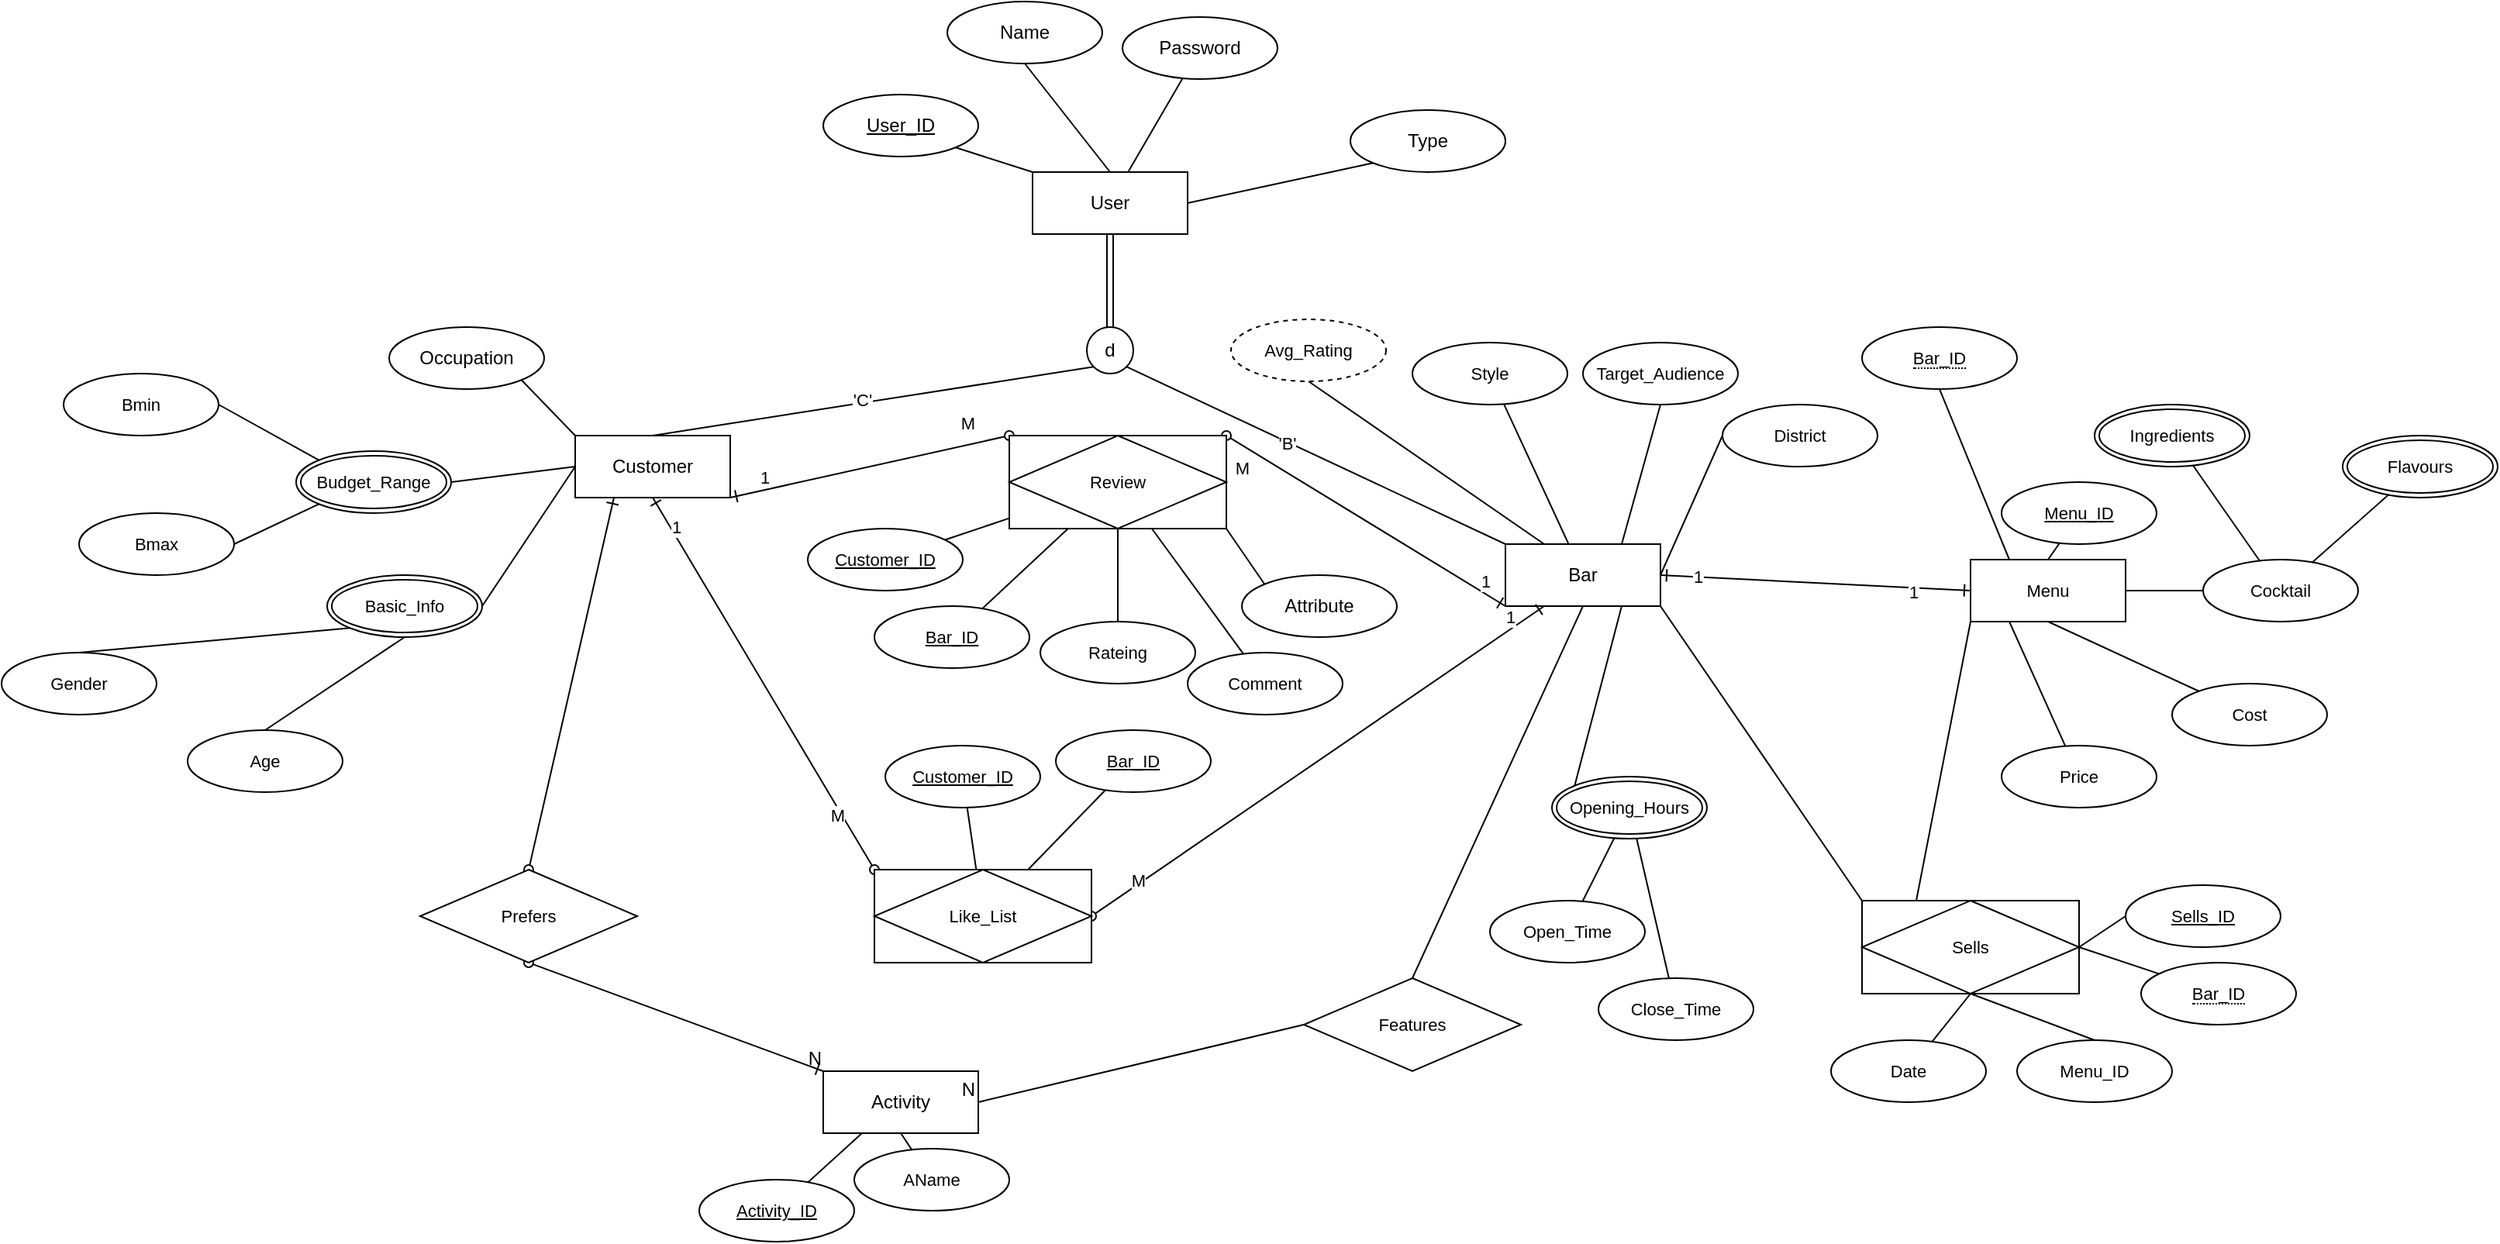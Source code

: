 <mxfile version="24.3.1" type="github" pages="2">
  <diagram id="R2lEEEUBdFMjLlhIrx00" name="Page-1">
    <mxGraphModel dx="5423" dy="321" grid="1" gridSize="10" guides="1" tooltips="1" connect="1" arrows="1" fold="1" page="1" pageScale="1" pageWidth="1600" pageHeight="900" math="0" shadow="0" extFonts="Permanent Marker^https://fonts.googleapis.com/css?family=Permanent+Marker">
      <root>
        <mxCell id="0" />
        <mxCell id="1" parent="0" />
        <mxCell id="HE-kYK1hv0PF18hy6iHT-1" value="User" style="whiteSpace=wrap;html=1;align=center;" parent="1" vertex="1">
          <mxGeometry x="-2635" y="110" width="100" height="40" as="geometry" />
        </mxCell>
        <mxCell id="HE-kYK1hv0PF18hy6iHT-3" value="User_ID" style="ellipse;whiteSpace=wrap;html=1;align=center;fontStyle=4;" parent="1" vertex="1">
          <mxGeometry x="-2770" y="60" width="100" height="40" as="geometry" />
        </mxCell>
        <mxCell id="HE-kYK1hv0PF18hy6iHT-5" value="Name" style="ellipse;whiteSpace=wrap;html=1;align=center;" parent="1" vertex="1">
          <mxGeometry x="-2690" width="100" height="40" as="geometry" />
        </mxCell>
        <mxCell id="HE-kYK1hv0PF18hy6iHT-6" value="Type" style="ellipse;whiteSpace=wrap;html=1;align=center;" parent="1" vertex="1">
          <mxGeometry x="-2430" y="70" width="100" height="40" as="geometry" />
        </mxCell>
        <mxCell id="HE-kYK1hv0PF18hy6iHT-7" value="d" style="ellipse;whiteSpace=wrap;html=1;aspect=fixed;" parent="1" vertex="1">
          <mxGeometry x="-2600" y="210" width="30" height="30" as="geometry" />
        </mxCell>
        <mxCell id="HE-kYK1hv0PF18hy6iHT-8" value="" style="endArrow=none;html=1;rounded=0;entryX=0.5;entryY=0;entryDx=0;entryDy=0;exitX=0.5;exitY=1;exitDx=0;exitDy=0;shape=link;" parent="1" source="HE-kYK1hv0PF18hy6iHT-1" target="HE-kYK1hv0PF18hy6iHT-7" edge="1">
          <mxGeometry relative="1" as="geometry">
            <mxPoint x="-2790" y="200" as="sourcePoint" />
            <mxPoint x="-2630" y="200" as="targetPoint" />
          </mxGeometry>
        </mxCell>
        <mxCell id="HE-kYK1hv0PF18hy6iHT-10" value="" style="endArrow=none;html=1;rounded=0;entryX=0;entryY=0;entryDx=0;entryDy=0;exitX=1;exitY=1;exitDx=0;exitDy=0;" parent="1" source="HE-kYK1hv0PF18hy6iHT-3" target="HE-kYK1hv0PF18hy6iHT-1" edge="1">
          <mxGeometry relative="1" as="geometry">
            <mxPoint x="-2660" y="110" as="sourcePoint" />
            <mxPoint x="-2660" y="180" as="targetPoint" />
          </mxGeometry>
        </mxCell>
        <mxCell id="HE-kYK1hv0PF18hy6iHT-11" value="" style="endArrow=none;html=1;rounded=0;entryX=0.5;entryY=0;entryDx=0;entryDy=0;exitX=0.5;exitY=1;exitDx=0;exitDy=0;" parent="1" source="HE-kYK1hv0PF18hy6iHT-5" target="HE-kYK1hv0PF18hy6iHT-1" edge="1">
          <mxGeometry relative="1" as="geometry">
            <mxPoint x="-2560.29" y="160" as="sourcePoint" />
            <mxPoint x="-2560.29" y="230" as="targetPoint" />
          </mxGeometry>
        </mxCell>
        <mxCell id="HE-kYK1hv0PF18hy6iHT-12" value="" style="endArrow=none;html=1;rounded=0;entryX=1;entryY=0.5;entryDx=0;entryDy=0;exitX=0;exitY=1;exitDx=0;exitDy=0;" parent="1" source="HE-kYK1hv0PF18hy6iHT-6" target="HE-kYK1hv0PF18hy6iHT-1" edge="1">
          <mxGeometry relative="1" as="geometry">
            <mxPoint x="-2480" y="150" as="sourcePoint" />
            <mxPoint x="-2480" y="220" as="targetPoint" />
          </mxGeometry>
        </mxCell>
        <mxCell id="qkrvtsVJXHd_GXAaN-gD-25" style="edgeStyle=none;rounded=0;orthogonalLoop=1;jettySize=auto;html=1;exitX=1;exitY=1;exitDx=0;exitDy=0;entryX=0;entryY=0;entryDx=0;entryDy=0;strokeColor=default;align=center;verticalAlign=middle;fontFamily=Helvetica;fontSize=11;fontColor=default;labelBackgroundColor=default;endArrow=oval;endFill=0;startArrow=ERone;startFill=0;" parent="1" source="HE-kYK1hv0PF18hy6iHT-15" target="qkrvtsVJXHd_GXAaN-gD-24" edge="1">
          <mxGeometry relative="1" as="geometry" />
        </mxCell>
        <mxCell id="qkrvtsVJXHd_GXAaN-gD-37" value="1" style="edgeLabel;html=1;align=center;verticalAlign=middle;resizable=0;points=[];fontFamily=Helvetica;fontSize=11;fontColor=default;labelBackgroundColor=default;" parent="qkrvtsVJXHd_GXAaN-gD-25" vertex="1" connectable="0">
          <mxGeometry x="-0.763" y="-3" relative="1" as="geometry">
            <mxPoint y="-11" as="offset" />
          </mxGeometry>
        </mxCell>
        <mxCell id="qkrvtsVJXHd_GXAaN-gD-38" value="M" style="edgeLabel;html=1;align=center;verticalAlign=middle;resizable=0;points=[];fontFamily=Helvetica;fontSize=11;fontColor=default;labelBackgroundColor=default;" parent="qkrvtsVJXHd_GXAaN-gD-25" vertex="1" connectable="0">
          <mxGeometry x="0.809" relative="1" as="geometry">
            <mxPoint x="-10" y="-12" as="offset" />
          </mxGeometry>
        </mxCell>
        <mxCell id="HE-kYK1hv0PF18hy6iHT-15" value="Customer" style="whiteSpace=wrap;html=1;align=center;" parent="1" vertex="1">
          <mxGeometry x="-2930" y="280" width="100" height="40" as="geometry" />
        </mxCell>
        <mxCell id="eevPaUQ-jzsJAdxDBt19-20" style="edgeStyle=none;rounded=0;orthogonalLoop=1;jettySize=auto;html=1;exitX=1;exitY=1;exitDx=0;exitDy=0;entryX=0;entryY=0;entryDx=0;entryDy=0;strokeColor=default;align=center;verticalAlign=middle;fontFamily=Helvetica;fontSize=11;fontColor=default;labelBackgroundColor=default;endArrow=none;endFill=0;" edge="1" parent="1" source="HE-kYK1hv0PF18hy6iHT-16" target="eevPaUQ-jzsJAdxDBt19-19">
          <mxGeometry relative="1" as="geometry" />
        </mxCell>
        <mxCell id="HE-kYK1hv0PF18hy6iHT-16" value="Bar" style="whiteSpace=wrap;html=1;align=center;" parent="1" vertex="1">
          <mxGeometry x="-2330" y="350" width="100" height="40" as="geometry" />
        </mxCell>
        <mxCell id="HE-kYK1hv0PF18hy6iHT-18" value="" style="endArrow=none;html=1;rounded=0;entryX=0;entryY=1;entryDx=0;entryDy=0;exitX=0.5;exitY=0;exitDx=0;exitDy=0;" parent="1" source="HE-kYK1hv0PF18hy6iHT-15" target="HE-kYK1hv0PF18hy6iHT-7" edge="1">
          <mxGeometry relative="1" as="geometry">
            <mxPoint x="-2730" y="260" as="sourcePoint" />
            <mxPoint x="-2570" y="260" as="targetPoint" />
          </mxGeometry>
        </mxCell>
        <mxCell id="HE-kYK1hv0PF18hy6iHT-21" value="&#39;C&#39;" style="edgeLabel;html=1;align=center;verticalAlign=middle;resizable=0;points=[];" parent="HE-kYK1hv0PF18hy6iHT-18" vertex="1" connectable="0">
          <mxGeometry x="-0.053" y="2" relative="1" as="geometry">
            <mxPoint as="offset" />
          </mxGeometry>
        </mxCell>
        <mxCell id="HE-kYK1hv0PF18hy6iHT-19" value="" style="endArrow=none;html=1;rounded=0;entryX=0;entryY=0;entryDx=0;entryDy=0;exitX=1;exitY=1;exitDx=0;exitDy=0;" parent="1" source="HE-kYK1hv0PF18hy6iHT-7" target="HE-kYK1hv0PF18hy6iHT-16" edge="1">
          <mxGeometry relative="1" as="geometry">
            <mxPoint x="-2545" y="190" as="sourcePoint" />
            <mxPoint x="-2545" y="260" as="targetPoint" />
          </mxGeometry>
        </mxCell>
        <mxCell id="HE-kYK1hv0PF18hy6iHT-20" value="&#39;B&#39;" style="edgeLabel;html=1;align=center;verticalAlign=middle;resizable=0;points=[];" parent="HE-kYK1hv0PF18hy6iHT-19" vertex="1" connectable="0">
          <mxGeometry x="-0.162" y="1" relative="1" as="geometry">
            <mxPoint y="2" as="offset" />
          </mxGeometry>
        </mxCell>
        <mxCell id="eevPaUQ-jzsJAdxDBt19-33" style="edgeStyle=none;rounded=0;orthogonalLoop=1;jettySize=auto;html=1;exitX=0.25;exitY=1;exitDx=0;exitDy=0;strokeColor=default;align=center;verticalAlign=middle;fontFamily=Helvetica;fontSize=11;fontColor=default;labelBackgroundColor=default;endArrow=none;endFill=0;" edge="1" parent="1" source="HE-kYK1hv0PF18hy6iHT-24" target="eevPaUQ-jzsJAdxDBt19-34">
          <mxGeometry relative="1" as="geometry">
            <mxPoint x="-2770" y="760" as="targetPoint" />
          </mxGeometry>
        </mxCell>
        <mxCell id="eevPaUQ-jzsJAdxDBt19-37" style="edgeStyle=none;rounded=0;orthogonalLoop=1;jettySize=auto;html=1;exitX=0.5;exitY=1;exitDx=0;exitDy=0;strokeColor=default;align=center;verticalAlign=middle;fontFamily=Helvetica;fontSize=11;fontColor=default;labelBackgroundColor=default;endArrow=none;endFill=0;" edge="1" parent="1" source="HE-kYK1hv0PF18hy6iHT-24" target="eevPaUQ-jzsJAdxDBt19-38">
          <mxGeometry relative="1" as="geometry">
            <mxPoint x="-2700" y="760" as="targetPoint" />
          </mxGeometry>
        </mxCell>
        <mxCell id="HE-kYK1hv0PF18hy6iHT-24" value="Activity" style="whiteSpace=wrap;html=1;align=center;" parent="1" vertex="1">
          <mxGeometry x="-2770" y="690" width="100" height="40" as="geometry" />
        </mxCell>
        <mxCell id="HE-kYK1hv0PF18hy6iHT-26" value="" style="endArrow=oval;html=1;rounded=0;entryX=0.5;entryY=0;entryDx=0;entryDy=0;exitX=0.25;exitY=1;exitDx=0;exitDy=0;startArrow=ERone;startFill=0;endFill=0;" parent="1" source="HE-kYK1hv0PF18hy6iHT-15" target="qkrvtsVJXHd_GXAaN-gD-41" edge="1">
          <mxGeometry relative="1" as="geometry">
            <mxPoint x="-2730" y="400" as="sourcePoint" />
            <mxPoint x="-2885" y="630" as="targetPoint" />
          </mxGeometry>
        </mxCell>
        <mxCell id="HE-kYK1hv0PF18hy6iHT-27" value="" style="resizable=0;html=1;whiteSpace=wrap;align=right;verticalAlign=bottom;" parent="HE-kYK1hv0PF18hy6iHT-26" connectable="0" vertex="1">
          <mxGeometry x="1" relative="1" as="geometry" />
        </mxCell>
        <mxCell id="HE-kYK1hv0PF18hy6iHT-29" value="" style="endArrow=ERone;html=1;rounded=0;entryX=0;entryY=0;entryDx=0;entryDy=0;exitX=0.5;exitY=1;exitDx=0;exitDy=0;startArrow=oval;startFill=0;endFill=0;" parent="1" source="qkrvtsVJXHd_GXAaN-gD-41" target="HE-kYK1hv0PF18hy6iHT-24" edge="1">
          <mxGeometry relative="1" as="geometry">
            <mxPoint x="-2918.11" y="608.56" as="sourcePoint" />
            <mxPoint x="-2770" y="400" as="targetPoint" />
          </mxGeometry>
        </mxCell>
        <mxCell id="HE-kYK1hv0PF18hy6iHT-30" value="N" style="resizable=0;html=1;whiteSpace=wrap;align=right;verticalAlign=bottom;" parent="HE-kYK1hv0PF18hy6iHT-29" connectable="0" vertex="1">
          <mxGeometry x="1" relative="1" as="geometry" />
        </mxCell>
        <mxCell id="HE-kYK1hv0PF18hy6iHT-31" value="" style="endArrow=none;html=1;rounded=0;entryX=0.5;entryY=0;entryDx=0;entryDy=0;exitX=0.5;exitY=1;exitDx=0;exitDy=0;" parent="1" source="HE-kYK1hv0PF18hy6iHT-16" target="qkrvtsVJXHd_GXAaN-gD-62" edge="1">
          <mxGeometry relative="1" as="geometry">
            <mxPoint x="-2455" y="350" as="sourcePoint" />
            <mxPoint x="-2215" y="640" as="targetPoint" />
          </mxGeometry>
        </mxCell>
        <mxCell id="HE-kYK1hv0PF18hy6iHT-32" value="" style="resizable=0;html=1;whiteSpace=wrap;align=right;verticalAlign=bottom;" parent="HE-kYK1hv0PF18hy6iHT-31" connectable="0" vertex="1">
          <mxGeometry x="1" relative="1" as="geometry" />
        </mxCell>
        <mxCell id="HE-kYK1hv0PF18hy6iHT-34" value="" style="endArrow=none;html=1;rounded=0;entryX=1;entryY=0.5;entryDx=0;entryDy=0;exitX=0;exitY=0.5;exitDx=0;exitDy=0;" parent="1" source="qkrvtsVJXHd_GXAaN-gD-62" target="HE-kYK1hv0PF18hy6iHT-24" edge="1">
          <mxGeometry relative="1" as="geometry">
            <mxPoint x="-2260" y="665" as="sourcePoint" />
            <mxPoint x="-2410" y="460" as="targetPoint" />
          </mxGeometry>
        </mxCell>
        <mxCell id="HE-kYK1hv0PF18hy6iHT-35" value="N" style="resizable=0;html=1;whiteSpace=wrap;align=right;verticalAlign=bottom;" parent="HE-kYK1hv0PF18hy6iHT-34" connectable="0" vertex="1">
          <mxGeometry x="1" relative="1" as="geometry" />
        </mxCell>
        <mxCell id="HE-kYK1hv0PF18hy6iHT-45" value="Ingredients" style="ellipse;shape=doubleEllipse;margin=3;whiteSpace=wrap;html=1;align=center;fontFamily=Helvetica;fontSize=11;fontColor=default;" parent="1" vertex="1">
          <mxGeometry x="-1950" y="260" width="100" height="40" as="geometry" />
        </mxCell>
        <mxCell id="HE-kYK1hv0PF18hy6iHT-51" value="Flavours" style="ellipse;shape=doubleEllipse;margin=3;whiteSpace=wrap;html=1;align=center;fontFamily=Helvetica;fontSize=11;fontColor=default;" parent="1" vertex="1">
          <mxGeometry x="-1790" y="280" width="100" height="40" as="geometry" />
        </mxCell>
        <mxCell id="qkrvtsVJXHd_GXAaN-gD-63" style="edgeStyle=none;rounded=0;orthogonalLoop=1;jettySize=auto;html=1;exitX=0;exitY=0.5;exitDx=0;exitDy=0;entryX=1;entryY=0.5;entryDx=0;entryDy=0;strokeColor=default;align=center;verticalAlign=middle;fontFamily=Helvetica;fontSize=11;fontColor=default;labelBackgroundColor=default;endArrow=ERone;endFill=0;startArrow=ERone;startFill=0;" parent="1" source="p_EWJFtqE_ZZBN2Kvb29-11" target="HE-kYK1hv0PF18hy6iHT-16" edge="1">
          <mxGeometry relative="1" as="geometry">
            <mxPoint x="-2040" y="409.2" as="sourcePoint" />
            <mxPoint x="-2220" y="409.2" as="targetPoint" />
          </mxGeometry>
        </mxCell>
        <mxCell id="qkrvtsVJXHd_GXAaN-gD-73" value="1" style="edgeLabel;html=1;align=center;verticalAlign=middle;resizable=0;points=[];fontFamily=Helvetica;fontSize=11;fontColor=default;labelBackgroundColor=default;" parent="qkrvtsVJXHd_GXAaN-gD-63" vertex="1" connectable="0">
          <mxGeometry x="0.756" relative="1" as="geometry">
            <mxPoint as="offset" />
          </mxGeometry>
        </mxCell>
        <mxCell id="p_EWJFtqE_ZZBN2Kvb29-13" value="1" style="edgeLabel;html=1;align=center;verticalAlign=middle;resizable=0;points=[];fontFamily=Helvetica;fontSize=11;fontColor=default;labelBackgroundColor=default;" vertex="1" connectable="0" parent="qkrvtsVJXHd_GXAaN-gD-63">
          <mxGeometry x="-0.625" y="3" relative="1" as="geometry">
            <mxPoint as="offset" />
          </mxGeometry>
        </mxCell>
        <mxCell id="qkrvtsVJXHd_GXAaN-gD-4" style="rounded=0;orthogonalLoop=1;jettySize=auto;html=1;exitX=1;exitY=1;exitDx=0;exitDy=0;entryX=0;entryY=0;entryDx=0;entryDy=0;endArrow=none;endFill=0;" parent="1" source="qkrvtsVJXHd_GXAaN-gD-3" target="HE-kYK1hv0PF18hy6iHT-15" edge="1">
          <mxGeometry relative="1" as="geometry" />
        </mxCell>
        <mxCell id="qkrvtsVJXHd_GXAaN-gD-3" value="Occupation" style="ellipse;whiteSpace=wrap;html=1;align=center;" parent="1" vertex="1">
          <mxGeometry x="-3050" y="210" width="100" height="40" as="geometry" />
        </mxCell>
        <mxCell id="qkrvtsVJXHd_GXAaN-gD-6" style="edgeStyle=none;rounded=0;orthogonalLoop=1;jettySize=auto;html=1;exitX=0.5;exitY=1;exitDx=0;exitDy=0;entryX=0.75;entryY=0;entryDx=0;entryDy=0;strokeColor=default;align=center;verticalAlign=middle;fontFamily=Helvetica;fontSize=11;fontColor=default;labelBackgroundColor=default;endArrow=none;endFill=0;" parent="1" source="qkrvtsVJXHd_GXAaN-gD-5" target="HE-kYK1hv0PF18hy6iHT-16" edge="1">
          <mxGeometry relative="1" as="geometry" />
        </mxCell>
        <mxCell id="qkrvtsVJXHd_GXAaN-gD-5" value="Target_Audience" style="ellipse;whiteSpace=wrap;html=1;align=center;fontFamily=Helvetica;fontSize=11;fontColor=default;labelBackgroundColor=default;" parent="1" vertex="1">
          <mxGeometry x="-2280" y="220" width="100" height="40" as="geometry" />
        </mxCell>
        <mxCell id="qkrvtsVJXHd_GXAaN-gD-8" style="edgeStyle=none;rounded=0;orthogonalLoop=1;jettySize=auto;html=1;exitX=0;exitY=0.5;exitDx=0;exitDy=0;entryX=1;entryY=0.5;entryDx=0;entryDy=0;strokeColor=default;align=center;verticalAlign=middle;fontFamily=Helvetica;fontSize=11;fontColor=default;labelBackgroundColor=default;endArrow=none;endFill=0;" parent="1" source="qkrvtsVJXHd_GXAaN-gD-7" target="HE-kYK1hv0PF18hy6iHT-16" edge="1">
          <mxGeometry relative="1" as="geometry" />
        </mxCell>
        <mxCell id="qkrvtsVJXHd_GXAaN-gD-7" value="District" style="ellipse;whiteSpace=wrap;html=1;align=center;fontFamily=Helvetica;fontSize=11;fontColor=default;labelBackgroundColor=default;" parent="1" vertex="1">
          <mxGeometry x="-2190" y="260" width="100" height="40" as="geometry" />
        </mxCell>
        <mxCell id="qkrvtsVJXHd_GXAaN-gD-10" style="edgeStyle=none;rounded=0;orthogonalLoop=1;jettySize=auto;html=1;exitX=1;exitY=0.5;exitDx=0;exitDy=0;entryX=0;entryY=0.5;entryDx=0;entryDy=0;strokeColor=default;align=center;verticalAlign=middle;fontFamily=Helvetica;fontSize=11;fontColor=default;labelBackgroundColor=default;endArrow=none;endFill=0;" parent="1" source="qkrvtsVJXHd_GXAaN-gD-9" target="HE-kYK1hv0PF18hy6iHT-15" edge="1">
          <mxGeometry relative="1" as="geometry" />
        </mxCell>
        <mxCell id="qkrvtsVJXHd_GXAaN-gD-9" value="Basic_Info" style="ellipse;shape=doubleEllipse;margin=3;whiteSpace=wrap;html=1;align=center;fontFamily=Helvetica;fontSize=11;fontColor=default;labelBackgroundColor=default;" parent="1" vertex="1">
          <mxGeometry x="-3090" y="370" width="100" height="40" as="geometry" />
        </mxCell>
        <mxCell id="qkrvtsVJXHd_GXAaN-gD-15" style="edgeStyle=none;rounded=0;orthogonalLoop=1;jettySize=auto;html=1;exitX=0.5;exitY=0;exitDx=0;exitDy=0;entryX=0.5;entryY=1;entryDx=0;entryDy=0;strokeColor=default;align=center;verticalAlign=middle;fontFamily=Helvetica;fontSize=11;fontColor=default;labelBackgroundColor=default;endArrow=none;endFill=0;" parent="1" source="qkrvtsVJXHd_GXAaN-gD-13" target="qkrvtsVJXHd_GXAaN-gD-9" edge="1">
          <mxGeometry relative="1" as="geometry" />
        </mxCell>
        <mxCell id="qkrvtsVJXHd_GXAaN-gD-13" value="Age" style="ellipse;whiteSpace=wrap;html=1;align=center;fontFamily=Helvetica;fontSize=11;fontColor=default;labelBackgroundColor=default;" parent="1" vertex="1">
          <mxGeometry x="-3180" y="470" width="100" height="40" as="geometry" />
        </mxCell>
        <mxCell id="qkrvtsVJXHd_GXAaN-gD-17" style="edgeStyle=none;rounded=0;orthogonalLoop=1;jettySize=auto;html=1;exitX=0.5;exitY=0;exitDx=0;exitDy=0;entryX=0;entryY=1;entryDx=0;entryDy=0;strokeColor=default;align=center;verticalAlign=middle;fontFamily=Helvetica;fontSize=11;fontColor=default;labelBackgroundColor=default;endArrow=none;endFill=0;" parent="1" source="qkrvtsVJXHd_GXAaN-gD-16" target="qkrvtsVJXHd_GXAaN-gD-9" edge="1">
          <mxGeometry relative="1" as="geometry" />
        </mxCell>
        <mxCell id="qkrvtsVJXHd_GXAaN-gD-16" value="Gender" style="ellipse;whiteSpace=wrap;html=1;align=center;fontFamily=Helvetica;fontSize=11;fontColor=default;labelBackgroundColor=default;" parent="1" vertex="1">
          <mxGeometry x="-3300" y="420" width="100" height="40" as="geometry" />
        </mxCell>
        <mxCell id="qkrvtsVJXHd_GXAaN-gD-19" style="edgeStyle=none;rounded=0;orthogonalLoop=1;jettySize=auto;html=1;exitX=1;exitY=0.5;exitDx=0;exitDy=0;entryX=0;entryY=0.5;entryDx=0;entryDy=0;strokeColor=default;align=center;verticalAlign=middle;fontFamily=Helvetica;fontSize=11;fontColor=default;labelBackgroundColor=default;endArrow=none;endFill=0;" parent="1" source="qkrvtsVJXHd_GXAaN-gD-18" target="HE-kYK1hv0PF18hy6iHT-15" edge="1">
          <mxGeometry relative="1" as="geometry" />
        </mxCell>
        <mxCell id="qkrvtsVJXHd_GXAaN-gD-18" value="Budget_Range" style="ellipse;shape=doubleEllipse;margin=3;whiteSpace=wrap;html=1;align=center;fontFamily=Helvetica;fontSize=11;fontColor=default;labelBackgroundColor=default;" parent="1" vertex="1">
          <mxGeometry x="-3110" y="290" width="100" height="40" as="geometry" />
        </mxCell>
        <mxCell id="qkrvtsVJXHd_GXAaN-gD-22" style="edgeStyle=none;rounded=0;orthogonalLoop=1;jettySize=auto;html=1;exitX=1;exitY=0.5;exitDx=0;exitDy=0;entryX=0;entryY=0;entryDx=0;entryDy=0;strokeColor=default;align=center;verticalAlign=middle;fontFamily=Helvetica;fontSize=11;fontColor=default;labelBackgroundColor=default;endArrow=none;endFill=0;" parent="1" source="qkrvtsVJXHd_GXAaN-gD-20" target="qkrvtsVJXHd_GXAaN-gD-18" edge="1">
          <mxGeometry relative="1" as="geometry" />
        </mxCell>
        <mxCell id="qkrvtsVJXHd_GXAaN-gD-20" value="Bmin" style="ellipse;whiteSpace=wrap;html=1;align=center;fontFamily=Helvetica;fontSize=11;fontColor=default;labelBackgroundColor=default;" parent="1" vertex="1">
          <mxGeometry x="-3260" y="240" width="100" height="40" as="geometry" />
        </mxCell>
        <mxCell id="qkrvtsVJXHd_GXAaN-gD-23" style="edgeStyle=none;rounded=0;orthogonalLoop=1;jettySize=auto;html=1;exitX=1;exitY=0.5;exitDx=0;exitDy=0;entryX=0;entryY=1;entryDx=0;entryDy=0;strokeColor=default;align=center;verticalAlign=middle;fontFamily=Helvetica;fontSize=11;fontColor=default;labelBackgroundColor=default;endArrow=none;endFill=0;" parent="1" source="qkrvtsVJXHd_GXAaN-gD-21" target="qkrvtsVJXHd_GXAaN-gD-18" edge="1">
          <mxGeometry relative="1" as="geometry" />
        </mxCell>
        <mxCell id="qkrvtsVJXHd_GXAaN-gD-21" value="Bmax" style="ellipse;whiteSpace=wrap;html=1;align=center;fontFamily=Helvetica;fontSize=11;fontColor=default;labelBackgroundColor=default;" parent="1" vertex="1">
          <mxGeometry x="-3250" y="330" width="100" height="40" as="geometry" />
        </mxCell>
        <mxCell id="qkrvtsVJXHd_GXAaN-gD-26" style="edgeStyle=none;rounded=0;orthogonalLoop=1;jettySize=auto;html=1;exitX=1;exitY=0;exitDx=0;exitDy=0;entryX=0;entryY=1;entryDx=0;entryDy=0;strokeColor=default;align=center;verticalAlign=middle;fontFamily=Helvetica;fontSize=11;fontColor=default;labelBackgroundColor=default;endArrow=ERone;endFill=0;startArrow=oval;startFill=0;" parent="1" source="qkrvtsVJXHd_GXAaN-gD-24" target="HE-kYK1hv0PF18hy6iHT-16" edge="1">
          <mxGeometry relative="1" as="geometry" />
        </mxCell>
        <mxCell id="qkrvtsVJXHd_GXAaN-gD-39" value="1" style="edgeLabel;html=1;align=center;verticalAlign=middle;resizable=0;points=[];fontFamily=Helvetica;fontSize=11;fontColor=default;labelBackgroundColor=default;" parent="qkrvtsVJXHd_GXAaN-gD-26" vertex="1" connectable="0">
          <mxGeometry x="0.849" relative="1" as="geometry">
            <mxPoint y="-8" as="offset" />
          </mxGeometry>
        </mxCell>
        <mxCell id="qkrvtsVJXHd_GXAaN-gD-40" value="M" style="edgeLabel;html=1;align=center;verticalAlign=middle;resizable=0;points=[];fontFamily=Helvetica;fontSize=11;fontColor=default;labelBackgroundColor=default;" parent="qkrvtsVJXHd_GXAaN-gD-26" vertex="1" connectable="0">
          <mxGeometry x="-0.869" y="2" relative="1" as="geometry">
            <mxPoint x="-3" y="15" as="offset" />
          </mxGeometry>
        </mxCell>
        <mxCell id="qkrvtsVJXHd_GXAaN-gD-24" value="Review" style="shape=associativeEntity;whiteSpace=wrap;html=1;align=center;fontFamily=Helvetica;fontSize=11;fontColor=default;labelBackgroundColor=default;" parent="1" vertex="1">
          <mxGeometry x="-2650" y="280" width="140" height="60" as="geometry" />
        </mxCell>
        <mxCell id="qkrvtsVJXHd_GXAaN-gD-31" value="" style="edgeStyle=none;rounded=0;orthogonalLoop=1;jettySize=auto;html=1;strokeColor=default;align=center;verticalAlign=middle;fontFamily=Helvetica;fontSize=11;fontColor=default;labelBackgroundColor=default;endArrow=none;endFill=0;" parent="1" source="qkrvtsVJXHd_GXAaN-gD-28" target="qkrvtsVJXHd_GXAaN-gD-24" edge="1">
          <mxGeometry relative="1" as="geometry" />
        </mxCell>
        <mxCell id="qkrvtsVJXHd_GXAaN-gD-28" value="Customer_ID" style="ellipse;whiteSpace=wrap;html=1;align=center;fontStyle=4;fontFamily=Helvetica;fontSize=11;fontColor=default;labelBackgroundColor=default;" parent="1" vertex="1">
          <mxGeometry x="-2780" y="340" width="100" height="40" as="geometry" />
        </mxCell>
        <mxCell id="qkrvtsVJXHd_GXAaN-gD-30" value="" style="edgeStyle=none;rounded=0;orthogonalLoop=1;jettySize=auto;html=1;strokeColor=default;align=center;verticalAlign=middle;fontFamily=Helvetica;fontSize=11;fontColor=default;labelBackgroundColor=default;endArrow=none;endFill=0;" parent="1" source="qkrvtsVJXHd_GXAaN-gD-29" target="qkrvtsVJXHd_GXAaN-gD-24" edge="1">
          <mxGeometry relative="1" as="geometry" />
        </mxCell>
        <mxCell id="qkrvtsVJXHd_GXAaN-gD-29" value="Bar_ID" style="ellipse;whiteSpace=wrap;html=1;align=center;fontStyle=4;fontFamily=Helvetica;fontSize=11;fontColor=default;labelBackgroundColor=default;" parent="1" vertex="1">
          <mxGeometry x="-2737" y="390" width="100" height="40" as="geometry" />
        </mxCell>
        <mxCell id="qkrvtsVJXHd_GXAaN-gD-34" value="" style="edgeStyle=none;rounded=0;orthogonalLoop=1;jettySize=auto;html=1;strokeColor=default;align=center;verticalAlign=middle;fontFamily=Helvetica;fontSize=11;fontColor=default;labelBackgroundColor=default;endArrow=none;endFill=0;" parent="1" source="qkrvtsVJXHd_GXAaN-gD-32" target="qkrvtsVJXHd_GXAaN-gD-24" edge="1">
          <mxGeometry relative="1" as="geometry" />
        </mxCell>
        <mxCell id="qkrvtsVJXHd_GXAaN-gD-32" value="Comment" style="ellipse;whiteSpace=wrap;html=1;align=center;fontFamily=Helvetica;fontSize=11;fontColor=default;labelBackgroundColor=default;" parent="1" vertex="1">
          <mxGeometry x="-2535" y="420" width="100" height="40" as="geometry" />
        </mxCell>
        <mxCell id="qkrvtsVJXHd_GXAaN-gD-36" value="" style="edgeStyle=none;rounded=0;orthogonalLoop=1;jettySize=auto;html=1;strokeColor=default;align=center;verticalAlign=middle;fontFamily=Helvetica;fontSize=11;fontColor=default;labelBackgroundColor=default;endArrow=none;endFill=0;" parent="1" source="qkrvtsVJXHd_GXAaN-gD-35" target="qkrvtsVJXHd_GXAaN-gD-24" edge="1">
          <mxGeometry relative="1" as="geometry" />
        </mxCell>
        <mxCell id="qkrvtsVJXHd_GXAaN-gD-35" value="Rateing" style="ellipse;whiteSpace=wrap;html=1;align=center;fontFamily=Helvetica;fontSize=11;fontColor=default;labelBackgroundColor=default;" parent="1" vertex="1">
          <mxGeometry x="-2630" y="400" width="100" height="40" as="geometry" />
        </mxCell>
        <mxCell id="qkrvtsVJXHd_GXAaN-gD-41" value="Prefers" style="rhombus;whiteSpace=wrap;html=1;fontSize=11;labelBackgroundColor=default;" parent="1" vertex="1">
          <mxGeometry x="-3030" y="560" width="140" height="60" as="geometry" />
        </mxCell>
        <mxCell id="qkrvtsVJXHd_GXAaN-gD-42" style="edgeStyle=none;rounded=0;orthogonalLoop=1;jettySize=auto;html=1;exitX=0.5;exitY=1;exitDx=0;exitDy=0;entryX=0;entryY=0;entryDx=0;entryDy=0;strokeColor=default;align=center;verticalAlign=middle;fontFamily=Helvetica;fontSize=11;fontColor=default;labelBackgroundColor=default;endArrow=oval;endFill=0;startArrow=ERone;startFill=0;" parent="1" source="HE-kYK1hv0PF18hy6iHT-15" target="qkrvtsVJXHd_GXAaN-gD-48" edge="1">
          <mxGeometry relative="1" as="geometry">
            <mxPoint x="-2830" y="480" as="sourcePoint" />
          </mxGeometry>
        </mxCell>
        <mxCell id="qkrvtsVJXHd_GXAaN-gD-43" value="1" style="edgeLabel;html=1;align=center;verticalAlign=middle;resizable=0;points=[];fontFamily=Helvetica;fontSize=11;fontColor=default;labelBackgroundColor=default;" parent="qkrvtsVJXHd_GXAaN-gD-42" vertex="1" connectable="0">
          <mxGeometry x="-0.763" y="-3" relative="1" as="geometry">
            <mxPoint y="-11" as="offset" />
          </mxGeometry>
        </mxCell>
        <mxCell id="qkrvtsVJXHd_GXAaN-gD-44" value="M" style="edgeLabel;html=1;align=center;verticalAlign=middle;resizable=0;points=[];fontFamily=Helvetica;fontSize=11;fontColor=default;labelBackgroundColor=default;" parent="qkrvtsVJXHd_GXAaN-gD-42" vertex="1" connectable="0">
          <mxGeometry x="0.809" relative="1" as="geometry">
            <mxPoint x="-10" y="-12" as="offset" />
          </mxGeometry>
        </mxCell>
        <mxCell id="qkrvtsVJXHd_GXAaN-gD-45" style="edgeStyle=none;rounded=0;orthogonalLoop=1;jettySize=auto;html=1;exitX=1;exitY=0.5;exitDx=0;exitDy=0;entryX=0.25;entryY=1;entryDx=0;entryDy=0;strokeColor=default;align=center;verticalAlign=middle;fontFamily=Helvetica;fontSize=11;fontColor=default;labelBackgroundColor=default;endArrow=ERone;endFill=0;startArrow=oval;startFill=0;" parent="1" source="qkrvtsVJXHd_GXAaN-gD-48" target="HE-kYK1hv0PF18hy6iHT-16" edge="1">
          <mxGeometry relative="1" as="geometry">
            <mxPoint x="-2310" y="480" as="targetPoint" />
          </mxGeometry>
        </mxCell>
        <mxCell id="qkrvtsVJXHd_GXAaN-gD-46" value="1" style="edgeLabel;html=1;align=center;verticalAlign=middle;resizable=0;points=[];fontFamily=Helvetica;fontSize=11;fontColor=default;labelBackgroundColor=default;" parent="qkrvtsVJXHd_GXAaN-gD-45" vertex="1" connectable="0">
          <mxGeometry x="0.849" relative="1" as="geometry">
            <mxPoint y="-8" as="offset" />
          </mxGeometry>
        </mxCell>
        <mxCell id="qkrvtsVJXHd_GXAaN-gD-47" value="M" style="edgeLabel;html=1;align=center;verticalAlign=middle;resizable=0;points=[];fontFamily=Helvetica;fontSize=11;fontColor=default;labelBackgroundColor=default;" parent="qkrvtsVJXHd_GXAaN-gD-45" vertex="1" connectable="0">
          <mxGeometry x="-0.869" y="2" relative="1" as="geometry">
            <mxPoint x="12" y="-9" as="offset" />
          </mxGeometry>
        </mxCell>
        <mxCell id="qkrvtsVJXHd_GXAaN-gD-48" value="Like_List" style="shape=associativeEntity;whiteSpace=wrap;html=1;align=center;fontFamily=Helvetica;fontSize=11;fontColor=default;labelBackgroundColor=default;" parent="1" vertex="1">
          <mxGeometry x="-2737" y="560" width="140" height="60" as="geometry" />
        </mxCell>
        <mxCell id="qkrvtsVJXHd_GXAaN-gD-60" value="" style="edgeStyle=none;rounded=0;orthogonalLoop=1;jettySize=auto;html=1;strokeColor=default;align=center;verticalAlign=middle;fontFamily=Helvetica;fontSize=11;fontColor=default;labelBackgroundColor=default;endArrow=none;endFill=0;" parent="1" source="qkrvtsVJXHd_GXAaN-gD-57" target="qkrvtsVJXHd_GXAaN-gD-48" edge="1">
          <mxGeometry relative="1" as="geometry" />
        </mxCell>
        <mxCell id="qkrvtsVJXHd_GXAaN-gD-57" value="Customer_ID" style="ellipse;whiteSpace=wrap;html=1;align=center;fontStyle=4;fontFamily=Helvetica;fontSize=11;fontColor=default;labelBackgroundColor=default;" parent="1" vertex="1">
          <mxGeometry x="-2730" y="480" width="100" height="40" as="geometry" />
        </mxCell>
        <mxCell id="qkrvtsVJXHd_GXAaN-gD-59" value="" style="edgeStyle=none;rounded=0;orthogonalLoop=1;jettySize=auto;html=1;strokeColor=default;align=center;verticalAlign=middle;fontFamily=Helvetica;fontSize=11;fontColor=default;labelBackgroundColor=default;endArrow=none;endFill=0;" parent="1" source="qkrvtsVJXHd_GXAaN-gD-58" target="qkrvtsVJXHd_GXAaN-gD-48" edge="1">
          <mxGeometry relative="1" as="geometry" />
        </mxCell>
        <mxCell id="qkrvtsVJXHd_GXAaN-gD-58" value="Bar_ID" style="ellipse;whiteSpace=wrap;html=1;align=center;fontStyle=4;fontFamily=Helvetica;fontSize=11;fontColor=default;labelBackgroundColor=default;" parent="1" vertex="1">
          <mxGeometry x="-2620" y="470" width="100" height="40" as="geometry" />
        </mxCell>
        <mxCell id="qkrvtsVJXHd_GXAaN-gD-62" value="Features" style="rhombus;whiteSpace=wrap;html=1;fontSize=11;labelBackgroundColor=default;" parent="1" vertex="1">
          <mxGeometry x="-2460" y="630" width="140" height="60" as="geometry" />
        </mxCell>
        <mxCell id="qkrvtsVJXHd_GXAaN-gD-67" value="" style="edgeStyle=none;rounded=0;orthogonalLoop=1;jettySize=auto;html=1;strokeColor=default;align=center;verticalAlign=middle;fontFamily=Helvetica;fontSize=11;fontColor=default;labelBackgroundColor=default;endArrow=none;endFill=0;entryX=0.25;entryY=1;entryDx=0;entryDy=0;" parent="1" source="qkrvtsVJXHd_GXAaN-gD-65" target="p_EWJFtqE_ZZBN2Kvb29-11" edge="1">
          <mxGeometry relative="1" as="geometry">
            <mxPoint x="-1994" y="410" as="targetPoint" />
          </mxGeometry>
        </mxCell>
        <mxCell id="qkrvtsVJXHd_GXAaN-gD-65" value="Price" style="ellipse;whiteSpace=wrap;html=1;align=center;fontFamily=Helvetica;fontSize=11;fontColor=default;labelBackgroundColor=default;" parent="1" vertex="1">
          <mxGeometry x="-2010" y="480" width="100" height="40" as="geometry" />
        </mxCell>
        <mxCell id="qkrvtsVJXHd_GXAaN-gD-79" value="" style="edgeStyle=none;rounded=0;orthogonalLoop=1;jettySize=auto;html=1;strokeColor=default;align=center;verticalAlign=middle;fontFamily=Helvetica;fontSize=11;fontColor=default;labelBackgroundColor=default;endArrow=none;endFill=0;entryX=0.5;entryY=1;entryDx=0;entryDy=0;" parent="1" source="qkrvtsVJXHd_GXAaN-gD-66" target="p_EWJFtqE_ZZBN2Kvb29-11" edge="1">
          <mxGeometry relative="1" as="geometry">
            <mxPoint x="-1962" y="410" as="targetPoint" />
          </mxGeometry>
        </mxCell>
        <mxCell id="qkrvtsVJXHd_GXAaN-gD-66" value="Cost" style="ellipse;whiteSpace=wrap;html=1;align=center;fontFamily=Helvetica;fontSize=11;fontColor=default;labelBackgroundColor=default;" parent="1" vertex="1">
          <mxGeometry x="-1900" y="440" width="100" height="40" as="geometry" />
        </mxCell>
        <mxCell id="qkrvtsVJXHd_GXAaN-gD-78" value="" style="edgeStyle=none;rounded=0;orthogonalLoop=1;jettySize=auto;html=1;strokeColor=default;align=center;verticalAlign=middle;fontFamily=Helvetica;fontSize=11;fontColor=default;labelBackgroundColor=default;endArrow=none;endFill=0;entryX=0.25;entryY=0;entryDx=0;entryDy=0;exitX=0.5;exitY=1;exitDx=0;exitDy=0;" parent="1" source="eevPaUQ-jzsJAdxDBt19-13" target="p_EWJFtqE_ZZBN2Kvb29-11" edge="1">
          <mxGeometry relative="1" as="geometry">
            <mxPoint x="-2042.583" y="259.779" as="sourcePoint" />
            <mxPoint x="-1995" y="350" as="targetPoint" />
            <Array as="points" />
          </mxGeometry>
        </mxCell>
        <mxCell id="qkrvtsVJXHd_GXAaN-gD-81" value="" style="edgeStyle=none;rounded=0;orthogonalLoop=1;jettySize=auto;html=1;strokeColor=default;align=center;verticalAlign=middle;fontFamily=Helvetica;fontSize=11;fontColor=default;labelBackgroundColor=default;endArrow=none;endFill=0;" parent="1" source="qkrvtsVJXHd_GXAaN-gD-80" target="HE-kYK1hv0PF18hy6iHT-16" edge="1">
          <mxGeometry relative="1" as="geometry" />
        </mxCell>
        <mxCell id="qkrvtsVJXHd_GXAaN-gD-80" value="Style" style="ellipse;whiteSpace=wrap;html=1;align=center;fontFamily=Helvetica;fontSize=11;fontColor=default;labelBackgroundColor=default;" parent="1" vertex="1">
          <mxGeometry x="-2390" y="220" width="100" height="40" as="geometry" />
        </mxCell>
        <mxCell id="qkrvtsVJXHd_GXAaN-gD-87" style="edgeStyle=none;rounded=0;orthogonalLoop=1;jettySize=auto;html=1;exitX=0.5;exitY=1;exitDx=0;exitDy=0;entryX=0.25;entryY=0;entryDx=0;entryDy=0;strokeColor=default;align=center;verticalAlign=middle;fontFamily=Helvetica;fontSize=11;fontColor=default;labelBackgroundColor=default;endArrow=none;endFill=0;" parent="1" source="qkrvtsVJXHd_GXAaN-gD-84" target="HE-kYK1hv0PF18hy6iHT-16" edge="1">
          <mxGeometry relative="1" as="geometry" />
        </mxCell>
        <mxCell id="qkrvtsVJXHd_GXAaN-gD-84" value="Avg_Rating" style="ellipse;whiteSpace=wrap;html=1;align=center;dashed=1;fontFamily=Helvetica;fontSize=11;fontColor=default;labelBackgroundColor=default;" parent="1" vertex="1">
          <mxGeometry x="-2507" y="205" width="100" height="40" as="geometry" />
        </mxCell>
        <mxCell id="qkrvtsVJXHd_GXAaN-gD-89" value="" style="edgeStyle=none;rounded=0;orthogonalLoop=1;jettySize=auto;html=1;strokeColor=default;align=center;verticalAlign=middle;fontFamily=Helvetica;fontSize=11;fontColor=default;labelBackgroundColor=default;endArrow=none;endFill=0;" parent="1" source="qkrvtsVJXHd_GXAaN-gD-88" target="HE-kYK1hv0PF18hy6iHT-1" edge="1">
          <mxGeometry relative="1" as="geometry" />
        </mxCell>
        <mxCell id="qkrvtsVJXHd_GXAaN-gD-88" value="Password" style="ellipse;whiteSpace=wrap;html=1;align=center;" parent="1" vertex="1">
          <mxGeometry x="-2577" y="10" width="100" height="40" as="geometry" />
        </mxCell>
        <mxCell id="p_EWJFtqE_ZZBN2Kvb29-3" style="rounded=0;orthogonalLoop=1;jettySize=auto;html=1;exitX=0;exitY=0;exitDx=0;exitDy=0;entryX=1;entryY=1;entryDx=0;entryDy=0;endArrow=none;endFill=0;" edge="1" parent="1" source="p_EWJFtqE_ZZBN2Kvb29-1" target="qkrvtsVJXHd_GXAaN-gD-24">
          <mxGeometry relative="1" as="geometry" />
        </mxCell>
        <mxCell id="p_EWJFtqE_ZZBN2Kvb29-1" value="Attribute" style="ellipse;whiteSpace=wrap;html=1;align=center;" vertex="1" parent="1">
          <mxGeometry x="-2500" y="370" width="100" height="40" as="geometry" />
        </mxCell>
        <mxCell id="p_EWJFtqE_ZZBN2Kvb29-6" value="" style="edgeStyle=none;rounded=0;orthogonalLoop=1;jettySize=auto;html=1;strokeColor=default;align=center;verticalAlign=middle;fontFamily=Helvetica;fontSize=11;fontColor=default;labelBackgroundColor=default;endArrow=none;endFill=0;entryX=1;entryY=0.5;entryDx=0;entryDy=0;" edge="1" parent="1" source="p_EWJFtqE_ZZBN2Kvb29-5" target="p_EWJFtqE_ZZBN2Kvb29-11">
          <mxGeometry relative="1" as="geometry">
            <mxPoint x="-1910" y="363.529" as="targetPoint" />
          </mxGeometry>
        </mxCell>
        <mxCell id="p_EWJFtqE_ZZBN2Kvb29-7" value="" style="edgeStyle=none;rounded=0;orthogonalLoop=1;jettySize=auto;html=1;strokeColor=default;align=center;verticalAlign=middle;fontFamily=Helvetica;fontSize=11;fontColor=default;labelBackgroundColor=default;endArrow=none;endFill=0;" edge="1" parent="1" source="p_EWJFtqE_ZZBN2Kvb29-5" target="HE-kYK1hv0PF18hy6iHT-45">
          <mxGeometry relative="1" as="geometry" />
        </mxCell>
        <mxCell id="p_EWJFtqE_ZZBN2Kvb29-9" value="" style="edgeStyle=none;rounded=0;orthogonalLoop=1;jettySize=auto;html=1;strokeColor=default;align=center;verticalAlign=middle;fontFamily=Helvetica;fontSize=11;fontColor=default;labelBackgroundColor=default;endArrow=none;endFill=0;" edge="1" parent="1" source="p_EWJFtqE_ZZBN2Kvb29-5" target="HE-kYK1hv0PF18hy6iHT-51">
          <mxGeometry relative="1" as="geometry" />
        </mxCell>
        <mxCell id="p_EWJFtqE_ZZBN2Kvb29-5" value="Cocktail" style="ellipse;whiteSpace=wrap;html=1;align=center;fontFamily=Helvetica;fontSize=11;fontColor=default;labelBackgroundColor=default;" vertex="1" parent="1">
          <mxGeometry x="-1880" y="360" width="100" height="40" as="geometry" />
        </mxCell>
        <mxCell id="eevPaUQ-jzsJAdxDBt19-21" style="edgeStyle=none;rounded=0;orthogonalLoop=1;jettySize=auto;html=1;exitX=0;exitY=1;exitDx=0;exitDy=0;entryX=0.25;entryY=0;entryDx=0;entryDy=0;strokeColor=default;align=center;verticalAlign=middle;fontFamily=Helvetica;fontSize=11;fontColor=default;labelBackgroundColor=default;endArrow=none;endFill=0;" edge="1" parent="1" source="p_EWJFtqE_ZZBN2Kvb29-11" target="eevPaUQ-jzsJAdxDBt19-19">
          <mxGeometry relative="1" as="geometry" />
        </mxCell>
        <mxCell id="eevPaUQ-jzsJAdxDBt19-29" style="edgeStyle=none;rounded=0;orthogonalLoop=1;jettySize=auto;html=1;exitX=0.5;exitY=0;exitDx=0;exitDy=0;strokeColor=default;align=center;verticalAlign=middle;fontFamily=Helvetica;fontSize=11;fontColor=default;labelBackgroundColor=default;endArrow=none;endFill=0;" edge="1" parent="1" source="p_EWJFtqE_ZZBN2Kvb29-11" target="eevPaUQ-jzsJAdxDBt19-30">
          <mxGeometry relative="1" as="geometry">
            <mxPoint x="-1979.784" y="320" as="targetPoint" />
          </mxGeometry>
        </mxCell>
        <mxCell id="p_EWJFtqE_ZZBN2Kvb29-11" value="Menu" style="whiteSpace=wrap;html=1;fontSize=11;labelBackgroundColor=default;" vertex="1" parent="1">
          <mxGeometry x="-2030" y="360" width="100" height="40" as="geometry" />
        </mxCell>
        <mxCell id="p_EWJFtqE_ZZBN2Kvb29-12" style="edgeStyle=none;rounded=0;orthogonalLoop=1;jettySize=auto;html=1;exitX=0.5;exitY=1;exitDx=0;exitDy=0;strokeColor=default;align=center;verticalAlign=middle;fontFamily=Helvetica;fontSize=11;fontColor=default;labelBackgroundColor=default;endArrow=none;endFill=0;" edge="1" parent="1" source="HE-kYK1hv0PF18hy6iHT-45" target="HE-kYK1hv0PF18hy6iHT-45">
          <mxGeometry relative="1" as="geometry" />
        </mxCell>
        <mxCell id="eevPaUQ-jzsJAdxDBt19-5" style="edgeStyle=none;rounded=0;orthogonalLoop=1;jettySize=auto;html=1;exitX=0;exitY=0;exitDx=0;exitDy=0;entryX=0.75;entryY=1;entryDx=0;entryDy=0;strokeColor=default;align=center;verticalAlign=middle;fontFamily=Helvetica;fontSize=11;fontColor=default;labelBackgroundColor=default;endArrow=none;endFill=0;" edge="1" parent="1" source="eevPaUQ-jzsJAdxDBt19-4" target="HE-kYK1hv0PF18hy6iHT-16">
          <mxGeometry relative="1" as="geometry" />
        </mxCell>
        <mxCell id="eevPaUQ-jzsJAdxDBt19-4" value="Opening_Hours" style="ellipse;shape=doubleEllipse;margin=3;whiteSpace=wrap;html=1;align=center;fontFamily=Helvetica;fontSize=11;fontColor=default;labelBackgroundColor=default;" vertex="1" parent="1">
          <mxGeometry x="-2300" y="500" width="100" height="40" as="geometry" />
        </mxCell>
        <mxCell id="eevPaUQ-jzsJAdxDBt19-14" value="" style="edgeStyle=none;rounded=0;orthogonalLoop=1;jettySize=auto;html=1;strokeColor=default;align=center;verticalAlign=middle;fontFamily=Helvetica;fontSize=11;fontColor=default;labelBackgroundColor=default;endArrow=none;endFill=0;" edge="1" parent="1" source="eevPaUQ-jzsJAdxDBt19-9" target="eevPaUQ-jzsJAdxDBt19-4">
          <mxGeometry relative="1" as="geometry" />
        </mxCell>
        <mxCell id="eevPaUQ-jzsJAdxDBt19-9" value="Open_Time" style="ellipse;whiteSpace=wrap;html=1;align=center;fontFamily=Helvetica;fontSize=11;fontColor=default;labelBackgroundColor=default;" vertex="1" parent="1">
          <mxGeometry x="-2340" y="580" width="100" height="40" as="geometry" />
        </mxCell>
        <mxCell id="eevPaUQ-jzsJAdxDBt19-13" value="&lt;span style=&quot;border-bottom: 1px dotted&quot;&gt;Bar_ID&lt;/span&gt;" style="ellipse;whiteSpace=wrap;html=1;align=center;fontFamily=Helvetica;fontSize=11;fontColor=default;labelBackgroundColor=default;" vertex="1" parent="1">
          <mxGeometry x="-2100" y="210" width="100" height="40" as="geometry" />
        </mxCell>
        <mxCell id="eevPaUQ-jzsJAdxDBt19-16" value="" style="edgeStyle=none;rounded=0;orthogonalLoop=1;jettySize=auto;html=1;strokeColor=default;align=center;verticalAlign=middle;fontFamily=Helvetica;fontSize=11;fontColor=default;labelBackgroundColor=default;endArrow=none;endFill=0;" edge="1" parent="1" source="eevPaUQ-jzsJAdxDBt19-15" target="eevPaUQ-jzsJAdxDBt19-4">
          <mxGeometry relative="1" as="geometry" />
        </mxCell>
        <mxCell id="eevPaUQ-jzsJAdxDBt19-15" value="Close_Time" style="ellipse;whiteSpace=wrap;html=1;align=center;fontFamily=Helvetica;fontSize=11;fontColor=default;labelBackgroundColor=default;" vertex="1" parent="1">
          <mxGeometry x="-2270" y="630" width="100" height="40" as="geometry" />
        </mxCell>
        <mxCell id="eevPaUQ-jzsJAdxDBt19-23" style="edgeStyle=none;rounded=0;orthogonalLoop=1;jettySize=auto;html=1;exitX=1;exitY=0.5;exitDx=0;exitDy=0;entryX=0;entryY=0.5;entryDx=0;entryDy=0;strokeColor=default;align=center;verticalAlign=middle;fontFamily=Helvetica;fontSize=11;fontColor=default;labelBackgroundColor=default;endArrow=none;endFill=0;" edge="1" parent="1" source="eevPaUQ-jzsJAdxDBt19-19" target="eevPaUQ-jzsJAdxDBt19-22">
          <mxGeometry relative="1" as="geometry" />
        </mxCell>
        <mxCell id="eevPaUQ-jzsJAdxDBt19-24" style="edgeStyle=none;rounded=0;orthogonalLoop=1;jettySize=auto;html=1;exitX=1;exitY=0.5;exitDx=0;exitDy=0;strokeColor=default;align=center;verticalAlign=middle;fontFamily=Helvetica;fontSize=11;fontColor=default;labelBackgroundColor=default;endArrow=none;endFill=0;" edge="1" parent="1" source="eevPaUQ-jzsJAdxDBt19-19" target="eevPaUQ-jzsJAdxDBt19-25">
          <mxGeometry relative="1" as="geometry">
            <mxPoint x="-1900" y="640" as="targetPoint" />
          </mxGeometry>
        </mxCell>
        <mxCell id="eevPaUQ-jzsJAdxDBt19-27" style="edgeStyle=none;rounded=0;orthogonalLoop=1;jettySize=auto;html=1;exitX=0.5;exitY=1;exitDx=0;exitDy=0;entryX=0.5;entryY=0;entryDx=0;entryDy=0;strokeColor=default;align=center;verticalAlign=middle;fontFamily=Helvetica;fontSize=11;fontColor=default;labelBackgroundColor=default;endArrow=none;endFill=0;" edge="1" parent="1" source="eevPaUQ-jzsJAdxDBt19-19" target="eevPaUQ-jzsJAdxDBt19-26">
          <mxGeometry relative="1" as="geometry" />
        </mxCell>
        <mxCell id="eevPaUQ-jzsJAdxDBt19-31" style="edgeStyle=none;rounded=0;orthogonalLoop=1;jettySize=auto;html=1;exitX=0.5;exitY=1;exitDx=0;exitDy=0;strokeColor=default;align=center;verticalAlign=middle;fontFamily=Helvetica;fontSize=11;fontColor=default;labelBackgroundColor=default;endArrow=none;endFill=0;" edge="1" parent="1" source="eevPaUQ-jzsJAdxDBt19-19" target="eevPaUQ-jzsJAdxDBt19-32">
          <mxGeometry relative="1" as="geometry">
            <mxPoint x="-2070" y="690" as="targetPoint" />
          </mxGeometry>
        </mxCell>
        <mxCell id="eevPaUQ-jzsJAdxDBt19-19" value="Sells" style="shape=associativeEntity;whiteSpace=wrap;html=1;align=center;fontFamily=Helvetica;fontSize=11;fontColor=default;labelBackgroundColor=default;" vertex="1" parent="1">
          <mxGeometry x="-2100" y="580" width="140" height="60" as="geometry" />
        </mxCell>
        <mxCell id="eevPaUQ-jzsJAdxDBt19-22" value="Sells_ID" style="ellipse;whiteSpace=wrap;html=1;align=center;fontStyle=4;fontFamily=Helvetica;fontSize=11;fontColor=default;labelBackgroundColor=default;" vertex="1" parent="1">
          <mxGeometry x="-1930" y="570" width="100" height="40" as="geometry" />
        </mxCell>
        <mxCell id="eevPaUQ-jzsJAdxDBt19-25" value="&lt;span style=&quot;border-bottom: 1px dotted&quot;&gt;Bar_ID&lt;/span&gt;" style="ellipse;whiteSpace=wrap;html=1;align=center;fontFamily=Helvetica;fontSize=11;fontColor=default;labelBackgroundColor=default;" vertex="1" parent="1">
          <mxGeometry x="-1920" y="620" width="100" height="40" as="geometry" />
        </mxCell>
        <mxCell id="eevPaUQ-jzsJAdxDBt19-26" value="Menu_ID" style="ellipse;whiteSpace=wrap;html=1;align=center;fontFamily=Helvetica;fontSize=11;fontColor=default;labelBackgroundColor=default;" vertex="1" parent="1">
          <mxGeometry x="-2000" y="670" width="100" height="40" as="geometry" />
        </mxCell>
        <mxCell id="eevPaUQ-jzsJAdxDBt19-30" value="Menu_ID" style="ellipse;whiteSpace=wrap;html=1;align=center;fontStyle=4;fontFamily=Helvetica;fontSize=11;fontColor=default;labelBackgroundColor=default;" vertex="1" parent="1">
          <mxGeometry x="-2010.004" y="310" width="100" height="40" as="geometry" />
        </mxCell>
        <mxCell id="eevPaUQ-jzsJAdxDBt19-32" value="Date" style="ellipse;whiteSpace=wrap;html=1;align=center;fontFamily=Helvetica;fontSize=11;fontColor=default;labelBackgroundColor=default;" vertex="1" parent="1">
          <mxGeometry x="-2120" y="670" width="100" height="40" as="geometry" />
        </mxCell>
        <mxCell id="eevPaUQ-jzsJAdxDBt19-34" value="Activity_ID" style="ellipse;whiteSpace=wrap;html=1;align=center;fontStyle=4;fontFamily=Helvetica;fontSize=11;fontColor=default;labelBackgroundColor=default;" vertex="1" parent="1">
          <mxGeometry x="-2850" y="760" width="100" height="40" as="geometry" />
        </mxCell>
        <mxCell id="eevPaUQ-jzsJAdxDBt19-38" value="AName" style="ellipse;whiteSpace=wrap;html=1;align=center;fontFamily=Helvetica;fontSize=11;fontColor=default;labelBackgroundColor=default;" vertex="1" parent="1">
          <mxGeometry x="-2750" y="740" width="100" height="40" as="geometry" />
        </mxCell>
      </root>
    </mxGraphModel>
  </diagram>
  <diagram id="BA-Nw_lzNFzhJ54N6cEF" name="第 2 页">
    <mxGraphModel dx="734" dy="378" grid="1" gridSize="10" guides="1" tooltips="1" connect="1" arrows="1" fold="1" page="1" pageScale="1" pageWidth="4681" pageHeight="3300" math="0" shadow="0">
      <root>
        <mxCell id="0" />
        <mxCell id="1" parent="0" />
        <mxCell id="jUOsx2Z8IKusaCZTzbp8-4" style="edgeStyle=none;rounded=0;orthogonalLoop=1;jettySize=auto;html=1;entryX=0;entryY=0.75;entryDx=0;entryDy=0;strokeColor=default;align=center;verticalAlign=middle;fontFamily=Helvetica;fontSize=11;fontColor=default;labelBackgroundColor=default;endArrow=none;endFill=0;exitX=1;exitY=0.5;exitDx=0;exitDy=0;" edge="1" parent="1" source="jUOsx2Z8IKusaCZTzbp8-2">
          <mxGeometry relative="1" as="geometry">
            <mxPoint x="1926" y="2170" as="sourcePoint" />
            <mxPoint x="1956" y="2070" as="targetPoint" />
          </mxGeometry>
        </mxCell>
        <mxCell id="jUOsx2Z8IKusaCZTzbp8-5" value="Yes" style="edgeLabel;html=1;align=center;verticalAlign=middle;resizable=0;points=[];fontFamily=Helvetica;fontSize=11;fontColor=default;labelBackgroundColor=default;" vertex="1" connectable="0" parent="jUOsx2Z8IKusaCZTzbp8-4">
          <mxGeometry x="0.411" relative="1" as="geometry">
            <mxPoint x="-12" y="19" as="offset" />
          </mxGeometry>
        </mxCell>
        <mxCell id="jUOsx2Z8IKusaCZTzbp8-2" value="Registered?" style="rhombus;whiteSpace=wrap;html=1;fontFamily=Helvetica;fontSize=11;fontColor=default;labelBackgroundColor=default;" vertex="1" parent="1">
          <mxGeometry x="1816" y="2100" width="80" height="80" as="geometry" />
        </mxCell>
        <mxCell id="jUOsx2Z8IKusaCZTzbp8-12" value="" style="edgeStyle=none;rounded=0;orthogonalLoop=1;jettySize=auto;html=1;strokeColor=default;align=center;verticalAlign=middle;fontFamily=Helvetica;fontSize=11;fontColor=default;labelBackgroundColor=default;endArrow=none;endFill=0;" edge="1" parent="1" source="jUOsx2Z8IKusaCZTzbp8-3" target="jUOsx2Z8IKusaCZTzbp8-10">
          <mxGeometry relative="1" as="geometry" />
        </mxCell>
        <mxCell id="jUOsx2Z8IKusaCZTzbp8-3" value="Login" style="rounded=0;whiteSpace=wrap;html=1;fontFamily=Helvetica;fontSize=11;fontColor=default;labelBackgroundColor=default;" vertex="1" parent="1">
          <mxGeometry x="1946" y="2020" width="110" height="60" as="geometry" />
        </mxCell>
        <mxCell id="jUOsx2Z8IKusaCZTzbp8-7" style="edgeStyle=none;rounded=0;orthogonalLoop=1;jettySize=auto;html=1;entryX=1;entryY=0.5;entryDx=0;entryDy=0;strokeColor=default;align=center;verticalAlign=middle;fontFamily=Helvetica;fontSize=11;fontColor=default;labelBackgroundColor=default;endArrow=none;endFill=0;exitX=0;exitY=0;exitDx=0;exitDy=0;" edge="1" parent="1" source="jUOsx2Z8IKusaCZTzbp8-68" target="jUOsx2Z8IKusaCZTzbp8-2">
          <mxGeometry relative="1" as="geometry">
            <mxPoint x="1946" y="2180" as="sourcePoint" />
          </mxGeometry>
        </mxCell>
        <mxCell id="jUOsx2Z8IKusaCZTzbp8-8" value="No" style="edgeLabel;html=1;align=center;verticalAlign=middle;resizable=0;points=[];fontFamily=Helvetica;fontSize=11;fontColor=default;labelBackgroundColor=default;" vertex="1" connectable="0" parent="jUOsx2Z8IKusaCZTzbp8-7">
          <mxGeometry x="-0.452" relative="1" as="geometry">
            <mxPoint as="offset" />
          </mxGeometry>
        </mxCell>
        <mxCell id="jUOsx2Z8IKusaCZTzbp8-14" value="" style="edgeStyle=none;rounded=0;orthogonalLoop=1;jettySize=auto;html=1;strokeColor=default;align=center;verticalAlign=middle;fontFamily=Helvetica;fontSize=11;fontColor=default;labelBackgroundColor=default;endArrow=none;endFill=0;entryX=0.5;entryY=1;entryDx=0;entryDy=0;exitX=0.5;exitY=0;exitDx=0;exitDy=0;" edge="1" parent="1" source="jUOsx2Z8IKusaCZTzbp8-10" target="jUOsx2Z8IKusaCZTzbp8-15">
          <mxGeometry relative="1" as="geometry">
            <mxPoint x="2206" y="1920" as="targetPoint" />
          </mxGeometry>
        </mxCell>
        <mxCell id="jUOsx2Z8IKusaCZTzbp8-22" value="Yes" style="edgeLabel;html=1;align=center;verticalAlign=middle;resizable=0;points=[];fontFamily=Helvetica;fontSize=11;fontColor=default;labelBackgroundColor=default;" vertex="1" connectable="0" parent="jUOsx2Z8IKusaCZTzbp8-14">
          <mxGeometry x="0.224" y="-2" relative="1" as="geometry">
            <mxPoint y="1" as="offset" />
          </mxGeometry>
        </mxCell>
        <mxCell id="jUOsx2Z8IKusaCZTzbp8-10" value="Customer?" style="rhombus;whiteSpace=wrap;html=1;fontFamily=Helvetica;fontSize=11;fontColor=default;labelBackgroundColor=default;" vertex="1" parent="1">
          <mxGeometry x="2180" y="2100" width="80" height="80" as="geometry" />
        </mxCell>
        <mxCell id="jUOsx2Z8IKusaCZTzbp8-15" value="Functions for Customer" style="swimlane;whiteSpace=wrap;html=1;fontFamily=Helvetica;fontSize=11;fontColor=default;labelBackgroundColor=default;" vertex="1" parent="1">
          <mxGeometry x="2160" y="1240" width="1040" height="840" as="geometry" />
        </mxCell>
        <mxCell id="jUOsx2Z8IKusaCZTzbp8-21" value="" style="edgeStyle=none;rounded=0;orthogonalLoop=1;jettySize=auto;html=1;strokeColor=default;align=center;verticalAlign=middle;fontFamily=Helvetica;fontSize=11;fontColor=default;labelBackgroundColor=default;endArrow=none;endFill=0;" edge="1" parent="jUOsx2Z8IKusaCZTzbp8-15" source="jUOsx2Z8IKusaCZTzbp8-19" target="jUOsx2Z8IKusaCZTzbp8-20">
          <mxGeometry relative="1" as="geometry" />
        </mxCell>
        <mxCell id="jUOsx2Z8IKusaCZTzbp8-19" value="List Bars &amp;amp; Filtering" style="strokeWidth=2;html=1;shape=mxgraph.flowchart.start_1;whiteSpace=wrap;fontFamily=Helvetica;fontSize=11;fontColor=default;labelBackgroundColor=default;" vertex="1" parent="jUOsx2Z8IKusaCZTzbp8-15">
          <mxGeometry x="30" y="70" width="100" height="60" as="geometry" />
        </mxCell>
        <mxCell id="jUOsx2Z8IKusaCZTzbp8-20" value="List all Bars that fit the critirea" style="whiteSpace=wrap;html=1;fontSize=11;strokeWidth=2;labelBackgroundColor=default;" vertex="1" parent="jUOsx2Z8IKusaCZTzbp8-15">
          <mxGeometry x="200" y="70" width="90" height="60" as="geometry" />
        </mxCell>
        <mxCell id="jUOsx2Z8IKusaCZTzbp8-27" value="Choose Critirea&lt;div&gt;(參考Momo購物j網)&amp;nbsp;&lt;/div&gt;" style="whiteSpace=wrap;html=1;fontSize=11;strokeWidth=2;labelBackgroundColor=default;" vertex="1" parent="jUOsx2Z8IKusaCZTzbp8-15">
          <mxGeometry x="370" y="70" width="120" height="60" as="geometry" />
        </mxCell>
        <mxCell id="jUOsx2Z8IKusaCZTzbp8-28" value="" style="edgeStyle=none;rounded=0;orthogonalLoop=1;jettySize=auto;html=1;strokeColor=default;align=center;verticalAlign=middle;fontFamily=Helvetica;fontSize=11;fontColor=default;labelBackgroundColor=default;endArrow=none;endFill=0;" edge="1" parent="jUOsx2Z8IKusaCZTzbp8-15" source="jUOsx2Z8IKusaCZTzbp8-20" target="jUOsx2Z8IKusaCZTzbp8-27">
          <mxGeometry relative="1" as="geometry" />
        </mxCell>
        <mxCell id="jUOsx2Z8IKusaCZTzbp8-29" style="edgeStyle=none;rounded=0;orthogonalLoop=1;jettySize=auto;html=1;exitX=0.5;exitY=0;exitDx=0;exitDy=0;entryX=0.556;entryY=-0.002;entryDx=0;entryDy=0;entryPerimeter=0;strokeColor=default;align=center;verticalAlign=middle;fontFamily=Helvetica;fontSize=11;fontColor=default;labelBackgroundColor=default;endArrow=open;endFill=0;startArrow=none;startFill=0;" edge="1" parent="jUOsx2Z8IKusaCZTzbp8-15" source="jUOsx2Z8IKusaCZTzbp8-27" target="jUOsx2Z8IKusaCZTzbp8-20">
          <mxGeometry relative="1" as="geometry">
            <Array as="points">
              <mxPoint x="410" y="30" />
              <mxPoint x="340" y="30" />
              <mxPoint x="290" y="30" />
            </Array>
          </mxGeometry>
        </mxCell>
        <mxCell id="jUOsx2Z8IKusaCZTzbp8-35" value="" style="edgeStyle=none;rounded=0;orthogonalLoop=1;jettySize=auto;html=1;strokeColor=default;align=center;verticalAlign=middle;fontFamily=Helvetica;fontSize=11;fontColor=default;labelBackgroundColor=default;endArrow=classicThin;endFill=1;" edge="1" parent="jUOsx2Z8IKusaCZTzbp8-15" source="jUOsx2Z8IKusaCZTzbp8-30" target="jUOsx2Z8IKusaCZTzbp8-34">
          <mxGeometry relative="1" as="geometry" />
        </mxCell>
        <mxCell id="jUOsx2Z8IKusaCZTzbp8-30" value="View Bars Rating" style="whiteSpace=wrap;html=1;fontSize=11;strokeWidth=2;labelBackgroundColor=default;" vertex="1" parent="jUOsx2Z8IKusaCZTzbp8-15">
          <mxGeometry x="380" y="210" width="120" height="60" as="geometry" />
        </mxCell>
        <mxCell id="jUOsx2Z8IKusaCZTzbp8-33" style="edgeStyle=none;rounded=0;orthogonalLoop=1;jettySize=auto;html=1;exitX=1;exitY=0.5;exitDx=0;exitDy=0;exitPerimeter=0;entryX=0;entryY=0.5;entryDx=0;entryDy=0;strokeColor=default;align=center;verticalAlign=middle;fontFamily=Helvetica;fontSize=11;fontColor=default;labelBackgroundColor=default;endArrow=classic;endFill=1;" edge="1" parent="jUOsx2Z8IKusaCZTzbp8-15" source="jUOsx2Z8IKusaCZTzbp8-32" target="jUOsx2Z8IKusaCZTzbp8-30">
          <mxGeometry relative="1" as="geometry" />
        </mxCell>
        <mxCell id="jUOsx2Z8IKusaCZTzbp8-43" value="" style="edgeStyle=none;rounded=0;orthogonalLoop=1;jettySize=auto;html=1;strokeColor=default;align=center;verticalAlign=middle;fontFamily=Helvetica;fontSize=11;fontColor=default;labelBackgroundColor=default;endArrow=classicThin;endFill=1;" edge="1" parent="jUOsx2Z8IKusaCZTzbp8-15" source="jUOsx2Z8IKusaCZTzbp8-32" target="jUOsx2Z8IKusaCZTzbp8-42">
          <mxGeometry relative="1" as="geometry" />
        </mxCell>
        <mxCell id="jUOsx2Z8IKusaCZTzbp8-32" value="View Bar Info" style="strokeWidth=2;html=1;shape=mxgraph.flowchart.start_1;whiteSpace=wrap;fontFamily=Helvetica;fontSize=11;fontColor=default;labelBackgroundColor=default;" vertex="1" parent="jUOsx2Z8IKusaCZTzbp8-15">
          <mxGeometry x="40" y="230" width="100" height="60" as="geometry" />
        </mxCell>
        <mxCell id="jUOsx2Z8IKusaCZTzbp8-34" value="add Rating &amp;amp; Review" style="whiteSpace=wrap;html=1;fontSize=11;strokeWidth=2;labelBackgroundColor=default;" vertex="1" parent="jUOsx2Z8IKusaCZTzbp8-15">
          <mxGeometry x="590" y="180" width="120" height="60" as="geometry" />
        </mxCell>
        <mxCell id="jUOsx2Z8IKusaCZTzbp8-37" value="" style="edgeStyle=none;rounded=0;orthogonalLoop=1;jettySize=auto;html=1;strokeColor=default;align=center;verticalAlign=middle;fontFamily=Helvetica;fontSize=11;fontColor=default;labelBackgroundColor=default;endArrow=block;endFill=1;startArrow=none;startFill=0;" edge="1" parent="jUOsx2Z8IKusaCZTzbp8-15" source="jUOsx2Z8IKusaCZTzbp8-36" target="jUOsx2Z8IKusaCZTzbp8-32">
          <mxGeometry relative="1" as="geometry" />
        </mxCell>
        <mxCell id="jUOsx2Z8IKusaCZTzbp8-36" value="Choose a Bar" style="rounded=0;whiteSpace=wrap;html=1;fontFamily=Helvetica;fontSize=11;fontColor=default;labelBackgroundColor=default;" vertex="1" parent="jUOsx2Z8IKusaCZTzbp8-15">
          <mxGeometry x="220" y="160" width="120" height="60" as="geometry" />
        </mxCell>
        <mxCell id="jUOsx2Z8IKusaCZTzbp8-31" value="" style="edgeStyle=none;rounded=0;orthogonalLoop=1;jettySize=auto;html=1;strokeColor=default;align=center;verticalAlign=middle;fontFamily=Helvetica;fontSize=11;fontColor=default;labelBackgroundColor=default;endArrow=open;endFill=0;" edge="1" parent="jUOsx2Z8IKusaCZTzbp8-15" source="jUOsx2Z8IKusaCZTzbp8-20" target="jUOsx2Z8IKusaCZTzbp8-36">
          <mxGeometry relative="1" as="geometry">
            <mxPoint x="184" y="180" as="targetPoint" />
          </mxGeometry>
        </mxCell>
        <mxCell id="jUOsx2Z8IKusaCZTzbp8-42" value="add to like list" style="whiteSpace=wrap;html=1;fontSize=11;strokeWidth=2;labelBackgroundColor=default;" vertex="1" parent="jUOsx2Z8IKusaCZTzbp8-15">
          <mxGeometry x="380" y="280" width="120" height="60" as="geometry" />
        </mxCell>
        <mxCell id="jUOsx2Z8IKusaCZTzbp8-47" value="" style="edgeStyle=none;rounded=0;orthogonalLoop=1;jettySize=auto;html=1;strokeColor=default;align=center;verticalAlign=middle;fontFamily=Helvetica;fontSize=11;fontColor=default;labelBackgroundColor=default;endArrow=classicThin;endFill=1;exitX=0;exitY=0;exitDx=0;exitDy=0;" edge="1" parent="jUOsx2Z8IKusaCZTzbp8-15" source="jUOsx2Z8IKusaCZTzbp8-51" target="jUOsx2Z8IKusaCZTzbp8-46">
          <mxGeometry relative="1" as="geometry" />
        </mxCell>
        <mxCell id="jUOsx2Z8IKusaCZTzbp8-50" value="" style="edgeStyle=none;rounded=0;orthogonalLoop=1;jettySize=auto;html=1;strokeColor=default;align=center;verticalAlign=middle;fontFamily=Helvetica;fontSize=11;fontColor=default;labelBackgroundColor=default;endArrow=classicThin;endFill=1;exitX=0;exitY=1;exitDx=0;exitDy=0;" edge="1" parent="jUOsx2Z8IKusaCZTzbp8-15" source="jUOsx2Z8IKusaCZTzbp8-51" target="jUOsx2Z8IKusaCZTzbp8-49">
          <mxGeometry relative="1" as="geometry" />
        </mxCell>
        <mxCell id="jUOsx2Z8IKusaCZTzbp8-52" value="" style="edgeStyle=none;rounded=0;orthogonalLoop=1;jettySize=auto;html=1;strokeColor=default;align=center;verticalAlign=middle;fontFamily=Helvetica;fontSize=11;fontColor=default;labelBackgroundColor=default;endArrow=classicThin;endFill=1;" edge="1" parent="jUOsx2Z8IKusaCZTzbp8-15" source="jUOsx2Z8IKusaCZTzbp8-45" target="jUOsx2Z8IKusaCZTzbp8-51">
          <mxGeometry relative="1" as="geometry" />
        </mxCell>
        <mxCell id="jUOsx2Z8IKusaCZTzbp8-45" value="Like List" style="strokeWidth=2;html=1;shape=mxgraph.flowchart.start_1;whiteSpace=wrap;fontFamily=Helvetica;fontSize=11;fontColor=default;labelBackgroundColor=default;" vertex="1" parent="jUOsx2Z8IKusaCZTzbp8-15">
          <mxGeometry x="30" y="400" width="100" height="60" as="geometry" />
        </mxCell>
        <mxCell id="jUOsx2Z8IKusaCZTzbp8-46" value="Choose a Bar" style="whiteSpace=wrap;html=1;fontSize=11;strokeWidth=2;labelBackgroundColor=default;" vertex="1" parent="jUOsx2Z8IKusaCZTzbp8-15">
          <mxGeometry x="140" y="320" width="120" height="60" as="geometry" />
        </mxCell>
        <mxCell id="jUOsx2Z8IKusaCZTzbp8-48" style="edgeStyle=none;rounded=0;orthogonalLoop=1;jettySize=auto;html=1;exitX=0;exitY=0;exitDx=0;exitDy=0;entryX=0.5;entryY=1;entryDx=0;entryDy=0;entryPerimeter=0;strokeColor=default;align=center;verticalAlign=middle;fontFamily=Helvetica;fontSize=11;fontColor=default;labelBackgroundColor=default;endArrow=classic;endFill=1;" edge="1" parent="jUOsx2Z8IKusaCZTzbp8-15" source="jUOsx2Z8IKusaCZTzbp8-46" target="jUOsx2Z8IKusaCZTzbp8-32">
          <mxGeometry relative="1" as="geometry" />
        </mxCell>
        <mxCell id="jUOsx2Z8IKusaCZTzbp8-49" value="Manage Like List&lt;div&gt;(Delete Bars from the List)&lt;/div&gt;" style="whiteSpace=wrap;html=1;fontSize=11;strokeWidth=2;labelBackgroundColor=default;" vertex="1" parent="jUOsx2Z8IKusaCZTzbp8-15">
          <mxGeometry x="111" y="500" width="120" height="60" as="geometry" />
        </mxCell>
        <mxCell id="jUOsx2Z8IKusaCZTzbp8-54" value="" style="edgeStyle=none;rounded=0;orthogonalLoop=1;jettySize=auto;html=1;strokeColor=default;align=center;verticalAlign=middle;fontFamily=Helvetica;fontSize=11;fontColor=default;labelBackgroundColor=default;endArrow=classicThin;endFill=1;" edge="1" parent="jUOsx2Z8IKusaCZTzbp8-15" source="jUOsx2Z8IKusaCZTzbp8-51" target="jUOsx2Z8IKusaCZTzbp8-53">
          <mxGeometry relative="1" as="geometry" />
        </mxCell>
        <mxCell id="jUOsx2Z8IKusaCZTzbp8-51" value="LIst Bars in Like List" style="whiteSpace=wrap;html=1;fontSize=11;strokeWidth=2;labelBackgroundColor=default;" vertex="1" parent="jUOsx2Z8IKusaCZTzbp8-15">
          <mxGeometry x="250" y="400" width="120" height="60" as="geometry" />
        </mxCell>
        <mxCell id="jUOsx2Z8IKusaCZTzbp8-55" style="edgeStyle=none;rounded=0;orthogonalLoop=1;jettySize=auto;html=1;exitX=0.5;exitY=1;exitDx=0;exitDy=0;strokeColor=default;align=center;verticalAlign=middle;fontFamily=Helvetica;fontSize=11;fontColor=default;labelBackgroundColor=default;endArrow=classicThin;endFill=1;entryX=0.5;entryY=1;entryDx=0;entryDy=0;" edge="1" parent="jUOsx2Z8IKusaCZTzbp8-15" source="jUOsx2Z8IKusaCZTzbp8-53" target="jUOsx2Z8IKusaCZTzbp8-51">
          <mxGeometry relative="1" as="geometry">
            <mxPoint x="370" y="520" as="targetPoint" />
            <Array as="points">
              <mxPoint x="510" y="520" />
              <mxPoint x="460" y="520" />
              <mxPoint x="410" y="520" />
              <mxPoint x="310" y="520" />
            </Array>
          </mxGeometry>
        </mxCell>
        <mxCell id="jUOsx2Z8IKusaCZTzbp8-53" value="Choose Critirea&lt;div&gt;(參考Momo購物j網)&amp;nbsp;&lt;/div&gt;" style="whiteSpace=wrap;html=1;fontSize=11;strokeWidth=2;labelBackgroundColor=default;" vertex="1" parent="jUOsx2Z8IKusaCZTzbp8-15">
          <mxGeometry x="450" y="400" width="120" height="60" as="geometry" />
        </mxCell>
        <mxCell id="jUOsx2Z8IKusaCZTzbp8-58" value="" style="edgeStyle=none;rounded=0;orthogonalLoop=1;jettySize=auto;html=1;strokeColor=default;align=center;verticalAlign=middle;fontFamily=Helvetica;fontSize=11;fontColor=default;labelBackgroundColor=default;endArrow=classicThin;endFill=1;" edge="1" parent="jUOsx2Z8IKusaCZTzbp8-15" source="jUOsx2Z8IKusaCZTzbp8-56" target="jUOsx2Z8IKusaCZTzbp8-57">
          <mxGeometry relative="1" as="geometry" />
        </mxCell>
        <mxCell id="jUOsx2Z8IKusaCZTzbp8-56" value="Redo Auto&amp;nbsp;&lt;div&gt;Recommendation&lt;/div&gt;" style="strokeWidth=2;html=1;shape=mxgraph.flowchart.start_1;whiteSpace=wrap;fontFamily=Helvetica;fontSize=11;fontColor=default;labelBackgroundColor=default;" vertex="1" parent="jUOsx2Z8IKusaCZTzbp8-15">
          <mxGeometry x="30" y="630" width="140" height="60" as="geometry" />
        </mxCell>
        <mxCell id="jUOsx2Z8IKusaCZTzbp8-60" value="" style="edgeStyle=none;rounded=0;orthogonalLoop=1;jettySize=auto;html=1;strokeColor=default;align=center;verticalAlign=middle;fontFamily=Helvetica;fontSize=11;fontColor=default;labelBackgroundColor=default;endArrow=classicThin;endFill=1;" edge="1" parent="jUOsx2Z8IKusaCZTzbp8-15" source="jUOsx2Z8IKusaCZTzbp8-57" target="jUOsx2Z8IKusaCZTzbp8-59">
          <mxGeometry relative="1" as="geometry" />
        </mxCell>
        <mxCell id="jUOsx2Z8IKusaCZTzbp8-57" value="Choose Prefered Flavor" style="whiteSpace=wrap;html=1;fontSize=11;strokeWidth=2;labelBackgroundColor=default;" vertex="1" parent="jUOsx2Z8IKusaCZTzbp8-15">
          <mxGeometry x="250" y="630" width="120" height="60" as="geometry" />
        </mxCell>
        <mxCell id="jUOsx2Z8IKusaCZTzbp8-62" value="" style="edgeStyle=none;rounded=0;orthogonalLoop=1;jettySize=auto;html=1;strokeColor=default;align=center;verticalAlign=middle;fontFamily=Helvetica;fontSize=11;fontColor=default;labelBackgroundColor=default;endArrow=classicThin;endFill=1;" edge="1" parent="jUOsx2Z8IKusaCZTzbp8-15" source="jUOsx2Z8IKusaCZTzbp8-59" target="jUOsx2Z8IKusaCZTzbp8-61">
          <mxGeometry relative="1" as="geometry" />
        </mxCell>
        <mxCell id="jUOsx2Z8IKusaCZTzbp8-59" value="Choose Prefered Style" style="whiteSpace=wrap;html=1;fontSize=11;strokeWidth=2;labelBackgroundColor=default;" vertex="1" parent="jUOsx2Z8IKusaCZTzbp8-15">
          <mxGeometry x="460" y="630" width="120" height="60" as="geometry" />
        </mxCell>
        <mxCell id="jUOsx2Z8IKusaCZTzbp8-64" value="" style="edgeStyle=none;rounded=0;orthogonalLoop=1;jettySize=auto;html=1;strokeColor=default;align=center;verticalAlign=middle;fontFamily=Helvetica;fontSize=11;fontColor=default;labelBackgroundColor=default;endArrow=classicThin;endFill=1;" edge="1" parent="jUOsx2Z8IKusaCZTzbp8-15" source="jUOsx2Z8IKusaCZTzbp8-61" target="jUOsx2Z8IKusaCZTzbp8-63">
          <mxGeometry relative="1" as="geometry" />
        </mxCell>
        <mxCell id="jUOsx2Z8IKusaCZTzbp8-61" value="Choose Budget Range" style="whiteSpace=wrap;html=1;fontSize=11;strokeWidth=2;labelBackgroundColor=default;" vertex="1" parent="jUOsx2Z8IKusaCZTzbp8-15">
          <mxGeometry x="660" y="630" width="120" height="60" as="geometry" />
        </mxCell>
        <mxCell id="jUOsx2Z8IKusaCZTzbp8-67" style="edgeStyle=none;rounded=0;orthogonalLoop=1;jettySize=auto;html=1;exitX=0.5;exitY=0;exitDx=0;exitDy=0;strokeColor=default;align=center;verticalAlign=middle;fontFamily=Helvetica;fontSize=11;fontColor=default;labelBackgroundColor=default;endArrow=classicThin;endFill=1;entryX=1;entryY=0.75;entryDx=0;entryDy=0;" edge="1" parent="jUOsx2Z8IKusaCZTzbp8-15" source="jUOsx2Z8IKusaCZTzbp8-63" target="jUOsx2Z8IKusaCZTzbp8-46">
          <mxGeometry relative="1" as="geometry">
            <mxPoint x="730" y="370" as="targetPoint" />
            <Array as="points">
              <mxPoint x="920" y="370" />
            </Array>
          </mxGeometry>
        </mxCell>
        <mxCell id="jUOsx2Z8IKusaCZTzbp8-63" value="List Bars" style="whiteSpace=wrap;html=1;fontSize=11;strokeWidth=2;labelBackgroundColor=default;" vertex="1" parent="jUOsx2Z8IKusaCZTzbp8-15">
          <mxGeometry x="860" y="630" width="120" height="60" as="geometry" />
        </mxCell>
        <mxCell id="jUOsx2Z8IKusaCZTzbp8-80" value="" style="edgeStyle=none;rounded=0;orthogonalLoop=1;jettySize=auto;html=1;strokeColor=default;align=center;verticalAlign=middle;fontFamily=Helvetica;fontSize=11;fontColor=default;labelBackgroundColor=default;endArrow=classicThin;endFill=1;" edge="1" parent="jUOsx2Z8IKusaCZTzbp8-15" source="jUOsx2Z8IKusaCZTzbp8-77" target="jUOsx2Z8IKusaCZTzbp8-79">
          <mxGeometry relative="1" as="geometry" />
        </mxCell>
        <mxCell id="jUOsx2Z8IKusaCZTzbp8-77" value="Manage Personel&lt;div&gt;Info&lt;/div&gt;" style="strokeWidth=2;html=1;shape=mxgraph.flowchart.start_1;whiteSpace=wrap;fontFamily=Helvetica;fontSize=11;fontColor=default;labelBackgroundColor=default;" vertex="1" parent="jUOsx2Z8IKusaCZTzbp8-15">
          <mxGeometry x="50" y="730" width="100" height="60" as="geometry" />
        </mxCell>
        <mxCell id="jUOsx2Z8IKusaCZTzbp8-79" value="Change Personal Info&lt;div&gt;(All Info changeable except Birthday)&lt;/div&gt;" style="whiteSpace=wrap;html=1;fontSize=11;strokeWidth=2;labelBackgroundColor=default;" vertex="1" parent="jUOsx2Z8IKusaCZTzbp8-15">
          <mxGeometry x="220" y="730" width="120" height="60" as="geometry" />
        </mxCell>
        <mxCell id="jUOsx2Z8IKusaCZTzbp8-70" value="" style="edgeStyle=none;rounded=0;orthogonalLoop=1;jettySize=auto;html=1;strokeColor=default;align=center;verticalAlign=middle;fontFamily=Helvetica;fontSize=11;fontColor=default;labelBackgroundColor=default;endArrow=classicThin;endFill=1;" edge="1" parent="1" source="jUOsx2Z8IKusaCZTzbp8-68" target="jUOsx2Z8IKusaCZTzbp8-69">
          <mxGeometry relative="1" as="geometry" />
        </mxCell>
        <mxCell id="jUOsx2Z8IKusaCZTzbp8-68" value="Registration" style="rounded=0;whiteSpace=wrap;html=1;fontFamily=Helvetica;fontSize=11;fontColor=default;labelBackgroundColor=default;" vertex="1" parent="1">
          <mxGeometry x="1946" y="2230" width="120" height="60" as="geometry" />
        </mxCell>
        <mxCell id="jUOsx2Z8IKusaCZTzbp8-72" value="" style="edgeStyle=none;rounded=0;orthogonalLoop=1;jettySize=auto;html=1;strokeColor=default;align=center;verticalAlign=middle;fontFamily=Helvetica;fontSize=11;fontColor=default;labelBackgroundColor=default;endArrow=classicThin;endFill=1;entryX=0;entryY=1;entryDx=0;entryDy=0;" edge="1" parent="1" source="jUOsx2Z8IKusaCZTzbp8-69" target="jUOsx2Z8IKusaCZTzbp8-74">
          <mxGeometry relative="1" as="geometry">
            <mxPoint x="2270" y="2468.889" as="targetPoint" />
          </mxGeometry>
        </mxCell>
        <mxCell id="jUOsx2Z8IKusaCZTzbp8-73" value="Yes" style="edgeLabel;html=1;align=center;verticalAlign=middle;resizable=0;points=[];fontFamily=Helvetica;fontSize=11;fontColor=default;labelBackgroundColor=default;" vertex="1" connectable="0" parent="jUOsx2Z8IKusaCZTzbp8-72">
          <mxGeometry x="-0.261" y="-2" relative="1" as="geometry">
            <mxPoint as="offset" />
          </mxGeometry>
        </mxCell>
        <mxCell id="jUOsx2Z8IKusaCZTzbp8-69" value="Customer?" style="rhombus;whiteSpace=wrap;html=1;fontSize=11;rounded=0;labelBackgroundColor=default;" vertex="1" parent="1">
          <mxGeometry x="2020" y="2460" width="80" height="80" as="geometry" />
        </mxCell>
        <mxCell id="jUOsx2Z8IKusaCZTzbp8-74" value="First Time setting up for Customer" style="swimlane;whiteSpace=wrap;html=1;fontFamily=Helvetica;fontSize=11;fontColor=default;labelBackgroundColor=default;" vertex="1" parent="1">
          <mxGeometry x="2360" y="2210" width="200" height="200" as="geometry" />
        </mxCell>
      </root>
    </mxGraphModel>
  </diagram>
</mxfile>
